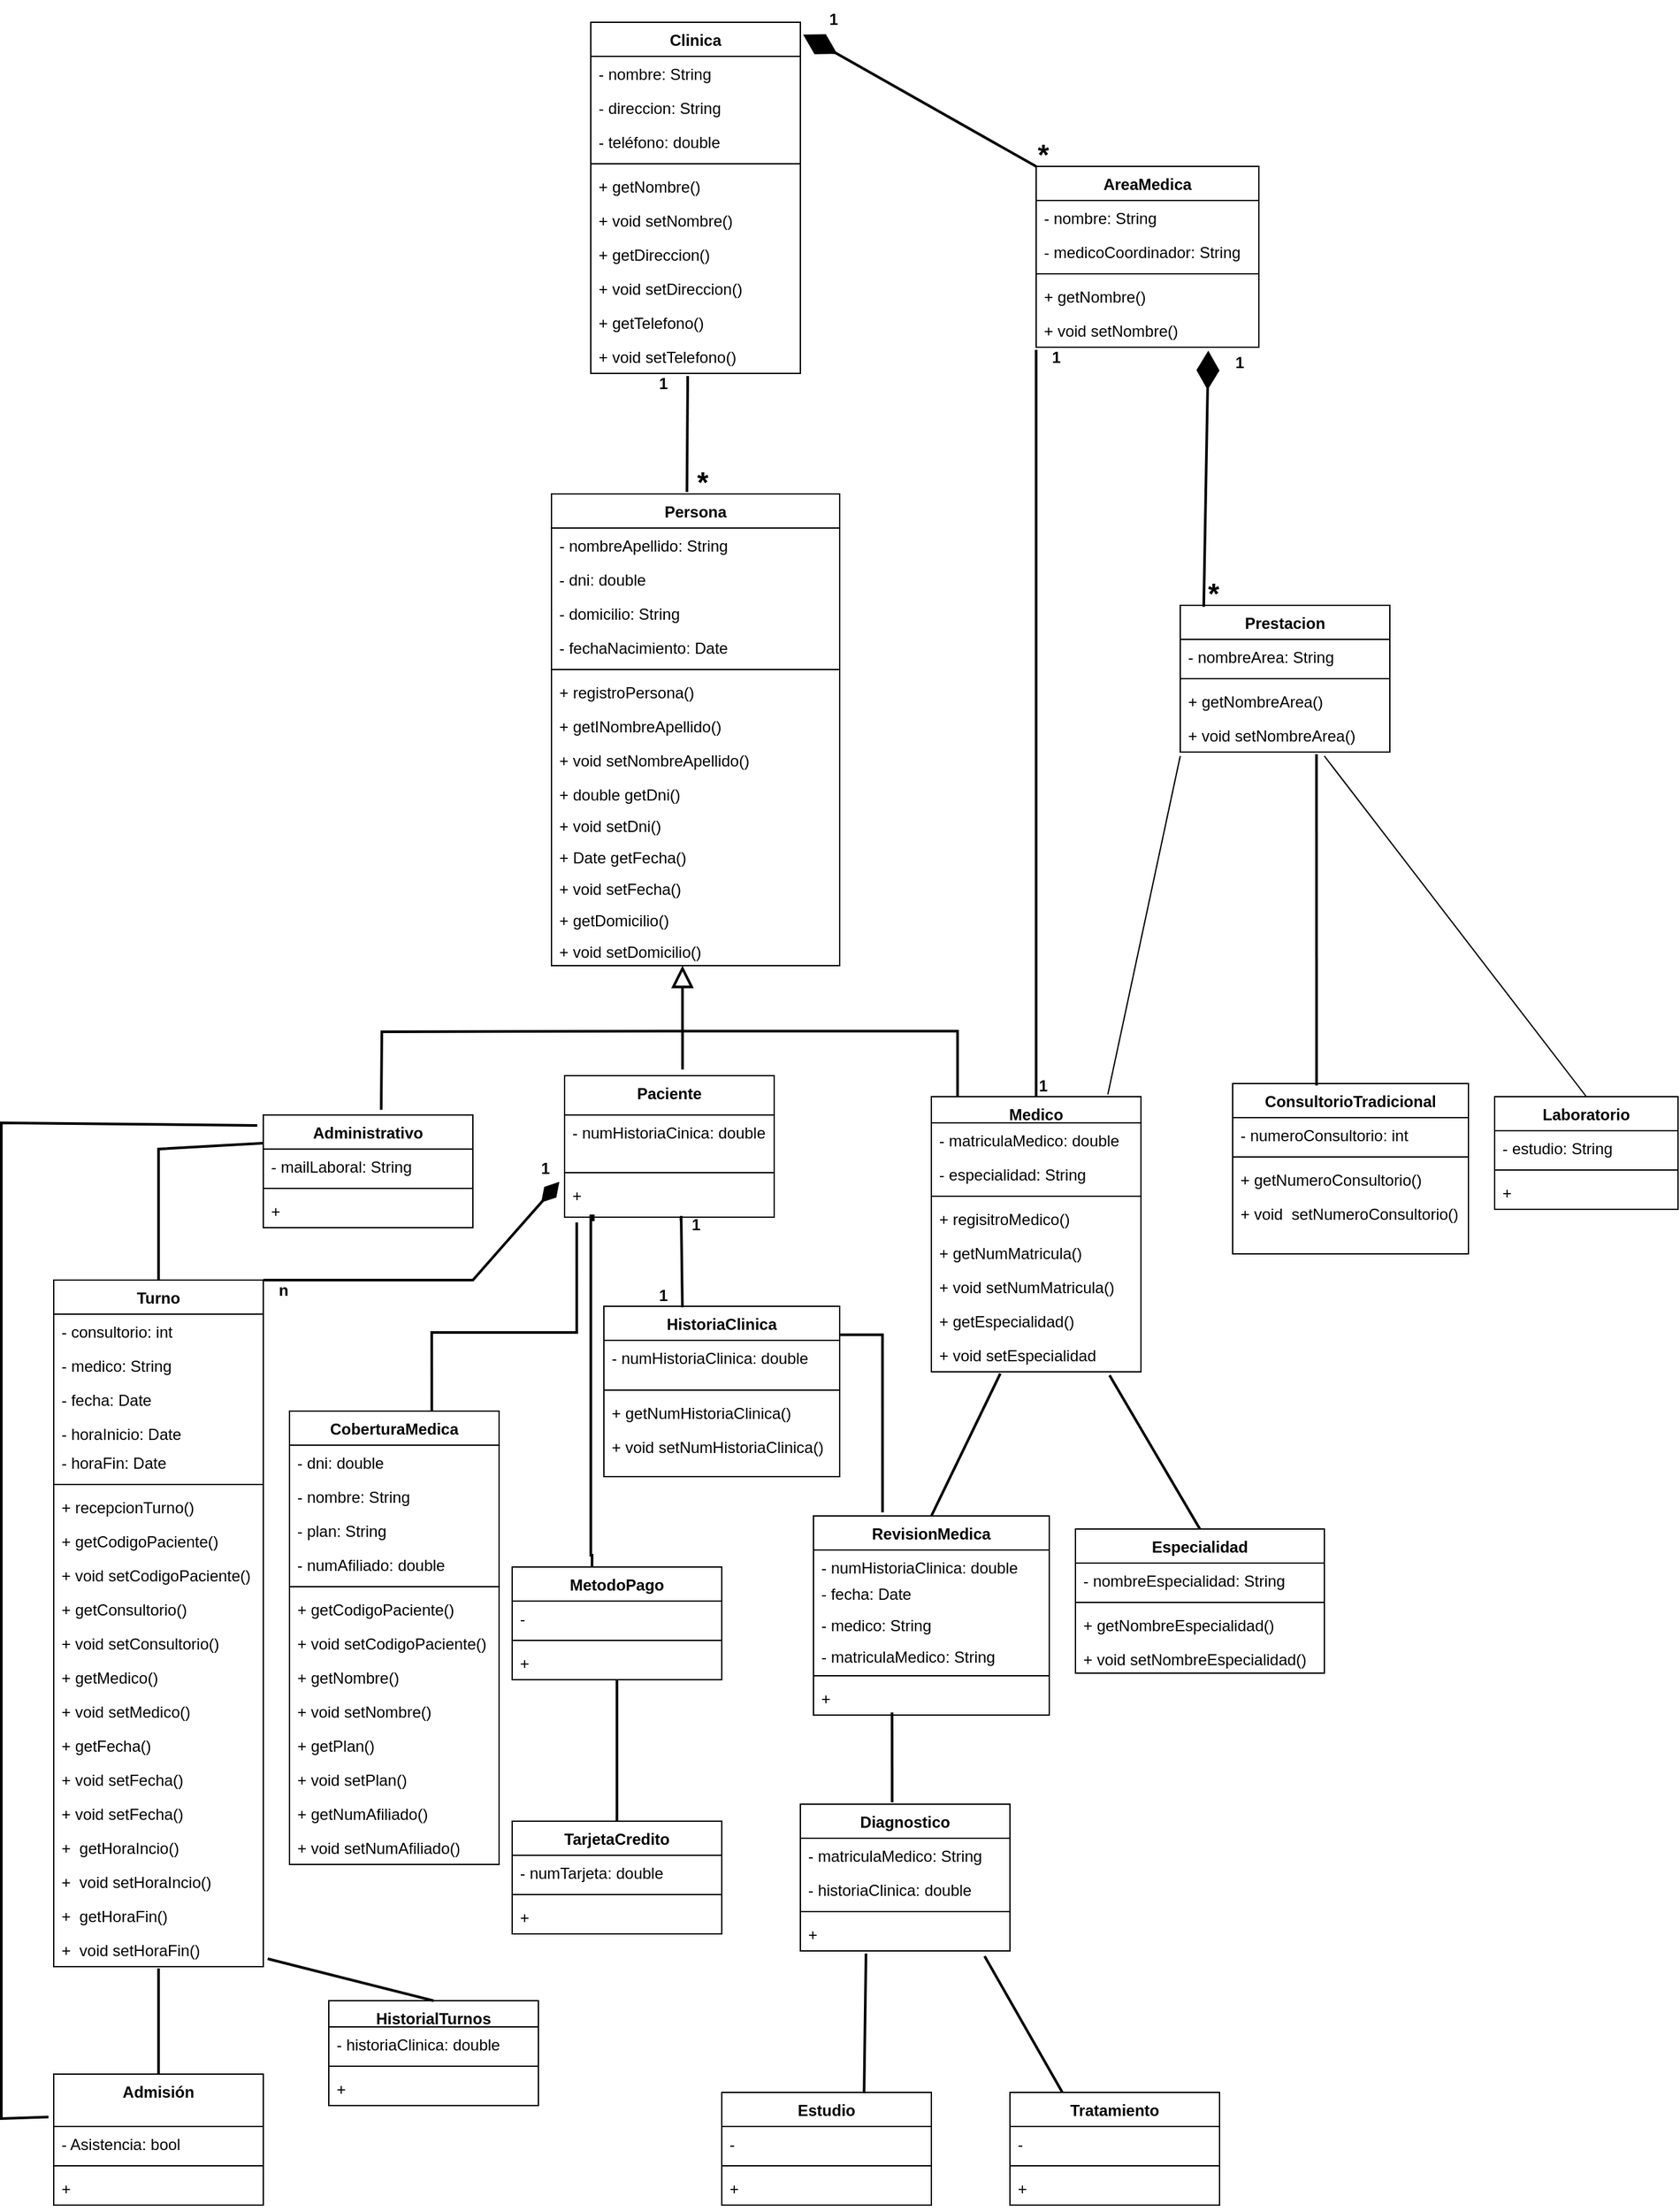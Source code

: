 <mxfile version="21.3.7" type="device">
  <diagram id="lqiZHl0MUsDmUwfxr7a_" name="Página-2">
    <mxGraphModel dx="996" dy="395" grid="1" gridSize="10" guides="1" tooltips="1" connect="1" arrows="1" fold="1" page="1" pageScale="1" pageWidth="827" pageHeight="1169" math="0" shadow="0">
      <root>
        <mxCell id="0" />
        <mxCell id="1" parent="0" />
        <mxCell id="k4_Jj9tKU9DFfMRUuF-1-1" value="Persona" style="swimlane;fontStyle=1;align=center;verticalAlign=top;childLayout=stackLayout;horizontal=1;startSize=26;horizontalStack=0;resizeParent=1;resizeParentMax=0;resizeLast=0;collapsible=1;marginBottom=0;whiteSpace=wrap;html=1;gradientColor=none;swimlaneFillColor=none;" vertex="1" parent="1">
          <mxGeometry x="870" y="590" width="220" height="360" as="geometry" />
        </mxCell>
        <mxCell id="k4_Jj9tKU9DFfMRUuF-1-2" value="- nombreApellido: String" style="text;strokeColor=none;fillColor=none;align=left;verticalAlign=top;spacingLeft=4;spacingRight=4;overflow=hidden;rotatable=0;points=[[0,0.5],[1,0.5]];portConstraint=eastwest;whiteSpace=wrap;html=1;" vertex="1" parent="k4_Jj9tKU9DFfMRUuF-1-1">
          <mxGeometry y="26" width="220" height="26" as="geometry" />
        </mxCell>
        <mxCell id="k4_Jj9tKU9DFfMRUuF-1-3" value="- dni: double" style="text;strokeColor=none;fillColor=none;align=left;verticalAlign=top;spacingLeft=4;spacingRight=4;overflow=hidden;rotatable=0;points=[[0,0.5],[1,0.5]];portConstraint=eastwest;whiteSpace=wrap;html=1;" vertex="1" parent="k4_Jj9tKU9DFfMRUuF-1-1">
          <mxGeometry y="52" width="220" height="26" as="geometry" />
        </mxCell>
        <mxCell id="k4_Jj9tKU9DFfMRUuF-1-4" value="- domicilio: String" style="text;strokeColor=none;fillColor=none;align=left;verticalAlign=top;spacingLeft=4;spacingRight=4;overflow=hidden;rotatable=0;points=[[0,0.5],[1,0.5]];portConstraint=eastwest;whiteSpace=wrap;html=1;" vertex="1" parent="k4_Jj9tKU9DFfMRUuF-1-1">
          <mxGeometry y="78" width="220" height="26" as="geometry" />
        </mxCell>
        <mxCell id="k4_Jj9tKU9DFfMRUuF-1-5" value="- fechaNacimiento: Date" style="text;strokeColor=none;fillColor=none;align=left;verticalAlign=top;spacingLeft=4;spacingRight=4;overflow=hidden;rotatable=0;points=[[0,0.5],[1,0.5]];portConstraint=eastwest;whiteSpace=wrap;html=1;" vertex="1" parent="k4_Jj9tKU9DFfMRUuF-1-1">
          <mxGeometry y="104" width="220" height="26" as="geometry" />
        </mxCell>
        <mxCell id="k4_Jj9tKU9DFfMRUuF-1-6" value="" style="line;strokeWidth=1;fillColor=none;align=left;verticalAlign=middle;spacingTop=-1;spacingLeft=3;spacingRight=3;rotatable=0;labelPosition=right;points=[];portConstraint=eastwest;strokeColor=inherit;" vertex="1" parent="k4_Jj9tKU9DFfMRUuF-1-1">
          <mxGeometry y="130" width="220" height="8" as="geometry" />
        </mxCell>
        <mxCell id="k4_Jj9tKU9DFfMRUuF-1-7" value="+ registroPersona()" style="text;strokeColor=none;fillColor=none;align=left;verticalAlign=top;spacingLeft=4;spacingRight=4;overflow=hidden;rotatable=0;points=[[0,0.5],[1,0.5]];portConstraint=eastwest;whiteSpace=wrap;html=1;" vertex="1" parent="k4_Jj9tKU9DFfMRUuF-1-1">
          <mxGeometry y="138" width="220" height="26" as="geometry" />
        </mxCell>
        <mxCell id="k4_Jj9tKU9DFfMRUuF-1-8" value="+ getINombreApellido()" style="text;strokeColor=none;fillColor=none;align=left;verticalAlign=top;spacingLeft=4;spacingRight=4;overflow=hidden;rotatable=0;points=[[0,0.5],[1,0.5]];portConstraint=eastwest;whiteSpace=wrap;html=1;" vertex="1" parent="k4_Jj9tKU9DFfMRUuF-1-1">
          <mxGeometry y="164" width="220" height="26" as="geometry" />
        </mxCell>
        <mxCell id="k4_Jj9tKU9DFfMRUuF-1-9" value="+ void setNombreApellido()" style="text;strokeColor=none;fillColor=none;align=left;verticalAlign=top;spacingLeft=4;spacingRight=4;overflow=hidden;rotatable=0;points=[[0,0.5],[1,0.5]];portConstraint=eastwest;whiteSpace=wrap;html=1;" vertex="1" parent="k4_Jj9tKU9DFfMRUuF-1-1">
          <mxGeometry y="190" width="220" height="26" as="geometry" />
        </mxCell>
        <mxCell id="k4_Jj9tKU9DFfMRUuF-1-10" value="+ double getDni()" style="text;strokeColor=none;fillColor=none;align=left;verticalAlign=top;spacingLeft=4;spacingRight=4;overflow=hidden;rotatable=0;points=[[0,0.5],[1,0.5]];portConstraint=eastwest;whiteSpace=wrap;html=1;" vertex="1" parent="k4_Jj9tKU9DFfMRUuF-1-1">
          <mxGeometry y="216" width="220" height="24" as="geometry" />
        </mxCell>
        <mxCell id="k4_Jj9tKU9DFfMRUuF-1-11" value="+ void setDni()" style="text;strokeColor=none;fillColor=none;align=left;verticalAlign=top;spacingLeft=4;spacingRight=4;overflow=hidden;rotatable=0;points=[[0,0.5],[1,0.5]];portConstraint=eastwest;whiteSpace=wrap;html=1;" vertex="1" parent="k4_Jj9tKU9DFfMRUuF-1-1">
          <mxGeometry y="240" width="220" height="24" as="geometry" />
        </mxCell>
        <mxCell id="k4_Jj9tKU9DFfMRUuF-1-12" value="+ Date getFecha()" style="text;strokeColor=none;fillColor=none;align=left;verticalAlign=top;spacingLeft=4;spacingRight=4;overflow=hidden;rotatable=0;points=[[0,0.5],[1,0.5]];portConstraint=eastwest;whiteSpace=wrap;html=1;" vertex="1" parent="k4_Jj9tKU9DFfMRUuF-1-1">
          <mxGeometry y="264" width="220" height="24" as="geometry" />
        </mxCell>
        <mxCell id="k4_Jj9tKU9DFfMRUuF-1-13" value="+ void setFecha()" style="text;strokeColor=none;fillColor=none;align=left;verticalAlign=top;spacingLeft=4;spacingRight=4;overflow=hidden;rotatable=0;points=[[0,0.5],[1,0.5]];portConstraint=eastwest;whiteSpace=wrap;html=1;" vertex="1" parent="k4_Jj9tKU9DFfMRUuF-1-1">
          <mxGeometry y="288" width="220" height="24" as="geometry" />
        </mxCell>
        <mxCell id="k4_Jj9tKU9DFfMRUuF-1-14" value="+ getDomicilio()" style="text;strokeColor=none;fillColor=none;align=left;verticalAlign=top;spacingLeft=4;spacingRight=4;overflow=hidden;rotatable=0;points=[[0,0.5],[1,0.5]];portConstraint=eastwest;whiteSpace=wrap;html=1;" vertex="1" parent="k4_Jj9tKU9DFfMRUuF-1-1">
          <mxGeometry y="312" width="220" height="24" as="geometry" />
        </mxCell>
        <mxCell id="k4_Jj9tKU9DFfMRUuF-1-15" value="+ void setDomicilio()" style="text;strokeColor=none;fillColor=none;align=left;verticalAlign=top;spacingLeft=4;spacingRight=4;overflow=hidden;rotatable=0;points=[[0,0.5],[1,0.5]];portConstraint=eastwest;whiteSpace=wrap;html=1;" vertex="1" parent="k4_Jj9tKU9DFfMRUuF-1-1">
          <mxGeometry y="336" width="220" height="24" as="geometry" />
        </mxCell>
        <mxCell id="k4_Jj9tKU9DFfMRUuF-1-16" value="Paciente" style="swimlane;fontStyle=1;align=center;verticalAlign=top;childLayout=stackLayout;horizontal=1;startSize=30;horizontalStack=0;resizeParent=1;resizeParentMax=0;resizeLast=0;collapsible=1;marginBottom=0;whiteSpace=wrap;html=1;" vertex="1" parent="1">
          <mxGeometry x="880" y="1034" width="160" height="108" as="geometry" />
        </mxCell>
        <mxCell id="k4_Jj9tKU9DFfMRUuF-1-17" value="- numHistoriaCinica: double" style="text;strokeColor=none;fillColor=none;align=left;verticalAlign=top;spacingLeft=4;spacingRight=4;overflow=hidden;rotatable=0;points=[[0,0.5],[1,0.5]];portConstraint=eastwest;whiteSpace=wrap;html=1;" vertex="1" parent="k4_Jj9tKU9DFfMRUuF-1-16">
          <mxGeometry y="30" width="160" height="40" as="geometry" />
        </mxCell>
        <mxCell id="k4_Jj9tKU9DFfMRUuF-1-18" value="" style="line;strokeWidth=1;fillColor=none;align=left;verticalAlign=middle;spacingTop=-1;spacingLeft=3;spacingRight=3;rotatable=0;labelPosition=right;points=[];portConstraint=eastwest;strokeColor=inherit;" vertex="1" parent="k4_Jj9tKU9DFfMRUuF-1-16">
          <mxGeometry y="70" width="160" height="8" as="geometry" />
        </mxCell>
        <mxCell id="k4_Jj9tKU9DFfMRUuF-1-19" value="+&amp;nbsp;" style="text;strokeColor=none;fillColor=none;align=left;verticalAlign=top;spacingLeft=4;spacingRight=4;overflow=hidden;rotatable=0;points=[[0,0.5],[1,0.5]];portConstraint=eastwest;whiteSpace=wrap;html=1;" vertex="1" parent="k4_Jj9tKU9DFfMRUuF-1-16">
          <mxGeometry y="78" width="160" height="30" as="geometry" />
        </mxCell>
        <mxCell id="k4_Jj9tKU9DFfMRUuF-1-20" style="edgeStyle=orthogonalEdgeStyle;rounded=0;orthogonalLoop=1;jettySize=auto;html=1;strokeWidth=2;endArrow=none;endFill=0;" edge="1" parent="1" source="k4_Jj9tKU9DFfMRUuF-1-21">
          <mxGeometry relative="1" as="geometry">
            <mxPoint x="1240" y="480" as="targetPoint" />
            <Array as="points">
              <mxPoint x="1240" y="510" />
            </Array>
          </mxGeometry>
        </mxCell>
        <mxCell id="k4_Jj9tKU9DFfMRUuF-1-21" value="Medico" style="swimlane;fontStyle=1;align=center;verticalAlign=top;childLayout=stackLayout;horizontal=1;startSize=20;horizontalStack=0;resizeParent=1;resizeParentMax=0;resizeLast=0;collapsible=1;marginBottom=0;whiteSpace=wrap;html=1;" vertex="1" parent="1">
          <mxGeometry x="1160" y="1050" width="160" height="210" as="geometry" />
        </mxCell>
        <mxCell id="k4_Jj9tKU9DFfMRUuF-1-22" value="- matriculaMedico: double" style="text;strokeColor=none;fillColor=none;align=left;verticalAlign=top;spacingLeft=4;spacingRight=4;overflow=hidden;rotatable=0;points=[[0,0.5],[1,0.5]];portConstraint=eastwest;whiteSpace=wrap;html=1;" vertex="1" parent="k4_Jj9tKU9DFfMRUuF-1-21">
          <mxGeometry y="20" width="160" height="26" as="geometry" />
        </mxCell>
        <mxCell id="k4_Jj9tKU9DFfMRUuF-1-23" value="- especialidad: String" style="text;strokeColor=none;fillColor=none;align=left;verticalAlign=top;spacingLeft=4;spacingRight=4;overflow=hidden;rotatable=0;points=[[0,0.5],[1,0.5]];portConstraint=eastwest;whiteSpace=wrap;html=1;" vertex="1" parent="k4_Jj9tKU9DFfMRUuF-1-21">
          <mxGeometry y="46" width="160" height="26" as="geometry" />
        </mxCell>
        <mxCell id="k4_Jj9tKU9DFfMRUuF-1-24" value="" style="line;strokeWidth=1;fillColor=none;align=left;verticalAlign=middle;spacingTop=-1;spacingLeft=3;spacingRight=3;rotatable=0;labelPosition=right;points=[];portConstraint=eastwest;strokeColor=inherit;" vertex="1" parent="k4_Jj9tKU9DFfMRUuF-1-21">
          <mxGeometry y="72" width="160" height="8" as="geometry" />
        </mxCell>
        <mxCell id="k4_Jj9tKU9DFfMRUuF-1-25" value="+ regisitroMedico()" style="text;strokeColor=none;fillColor=none;align=left;verticalAlign=top;spacingLeft=4;spacingRight=4;overflow=hidden;rotatable=0;points=[[0,0.5],[1,0.5]];portConstraint=eastwest;whiteSpace=wrap;html=1;" vertex="1" parent="k4_Jj9tKU9DFfMRUuF-1-21">
          <mxGeometry y="80" width="160" height="26" as="geometry" />
        </mxCell>
        <mxCell id="k4_Jj9tKU9DFfMRUuF-1-26" value="+ getNumMatricula()&amp;nbsp;" style="text;strokeColor=none;fillColor=none;align=left;verticalAlign=top;spacingLeft=4;spacingRight=4;overflow=hidden;rotatable=0;points=[[0,0.5],[1,0.5]];portConstraint=eastwest;whiteSpace=wrap;html=1;" vertex="1" parent="k4_Jj9tKU9DFfMRUuF-1-21">
          <mxGeometry y="106" width="160" height="26" as="geometry" />
        </mxCell>
        <mxCell id="k4_Jj9tKU9DFfMRUuF-1-27" value="+ void setNumMatricula()" style="text;strokeColor=none;fillColor=none;align=left;verticalAlign=top;spacingLeft=4;spacingRight=4;overflow=hidden;rotatable=0;points=[[0,0.5],[1,0.5]];portConstraint=eastwest;whiteSpace=wrap;html=1;" vertex="1" parent="k4_Jj9tKU9DFfMRUuF-1-21">
          <mxGeometry y="132" width="160" height="26" as="geometry" />
        </mxCell>
        <mxCell id="k4_Jj9tKU9DFfMRUuF-1-28" value="+ getEspecialidad()" style="text;strokeColor=none;fillColor=none;align=left;verticalAlign=top;spacingLeft=4;spacingRight=4;overflow=hidden;rotatable=0;points=[[0,0.5],[1,0.5]];portConstraint=eastwest;whiteSpace=wrap;html=1;" vertex="1" parent="k4_Jj9tKU9DFfMRUuF-1-21">
          <mxGeometry y="158" width="160" height="26" as="geometry" />
        </mxCell>
        <mxCell id="k4_Jj9tKU9DFfMRUuF-1-29" value="+ void setEspecialidad" style="text;strokeColor=none;fillColor=none;align=left;verticalAlign=top;spacingLeft=4;spacingRight=4;overflow=hidden;rotatable=0;points=[[0,0.5],[1,0.5]];portConstraint=eastwest;whiteSpace=wrap;html=1;" vertex="1" parent="k4_Jj9tKU9DFfMRUuF-1-21">
          <mxGeometry y="184" width="160" height="26" as="geometry" />
        </mxCell>
        <mxCell id="k4_Jj9tKU9DFfMRUuF-1-30" value="Administrativo" style="swimlane;fontStyle=1;align=center;verticalAlign=top;childLayout=stackLayout;horizontal=1;startSize=26;horizontalStack=0;resizeParent=1;resizeParentMax=0;resizeLast=0;collapsible=1;marginBottom=0;whiteSpace=wrap;html=1;" vertex="1" parent="1">
          <mxGeometry x="650" y="1064" width="160" height="86" as="geometry" />
        </mxCell>
        <mxCell id="k4_Jj9tKU9DFfMRUuF-1-31" value="- mailLaboral: String" style="text;strokeColor=none;fillColor=none;align=left;verticalAlign=top;spacingLeft=4;spacingRight=4;overflow=hidden;rotatable=0;points=[[0,0.5],[1,0.5]];portConstraint=eastwest;whiteSpace=wrap;html=1;" vertex="1" parent="k4_Jj9tKU9DFfMRUuF-1-30">
          <mxGeometry y="26" width="160" height="26" as="geometry" />
        </mxCell>
        <mxCell id="k4_Jj9tKU9DFfMRUuF-1-32" value="" style="line;strokeWidth=1;fillColor=none;align=left;verticalAlign=middle;spacingTop=-1;spacingLeft=3;spacingRight=3;rotatable=0;labelPosition=right;points=[];portConstraint=eastwest;strokeColor=inherit;" vertex="1" parent="k4_Jj9tKU9DFfMRUuF-1-30">
          <mxGeometry y="52" width="160" height="8" as="geometry" />
        </mxCell>
        <mxCell id="k4_Jj9tKU9DFfMRUuF-1-33" value="+" style="text;strokeColor=none;fillColor=none;align=left;verticalAlign=top;spacingLeft=4;spacingRight=4;overflow=hidden;rotatable=0;points=[[0,0.5],[1,0.5]];portConstraint=eastwest;whiteSpace=wrap;html=1;" vertex="1" parent="k4_Jj9tKU9DFfMRUuF-1-30">
          <mxGeometry y="60" width="160" height="26" as="geometry" />
        </mxCell>
        <mxCell id="k4_Jj9tKU9DFfMRUuF-1-34" value="Prestacion" style="swimlane;fontStyle=1;align=center;verticalAlign=top;childLayout=stackLayout;horizontal=1;startSize=26;horizontalStack=0;resizeParent=1;resizeParentMax=0;resizeLast=0;collapsible=1;marginBottom=0;whiteSpace=wrap;html=1;" vertex="1" parent="1">
          <mxGeometry x="1350" y="675" width="160" height="112" as="geometry" />
        </mxCell>
        <mxCell id="k4_Jj9tKU9DFfMRUuF-1-35" value="- nombreArea: String" style="text;strokeColor=none;fillColor=none;align=left;verticalAlign=top;spacingLeft=4;spacingRight=4;overflow=hidden;rotatable=0;points=[[0,0.5],[1,0.5]];portConstraint=eastwest;whiteSpace=wrap;html=1;" vertex="1" parent="k4_Jj9tKU9DFfMRUuF-1-34">
          <mxGeometry y="26" width="160" height="26" as="geometry" />
        </mxCell>
        <mxCell id="k4_Jj9tKU9DFfMRUuF-1-36" value="" style="line;strokeWidth=1;fillColor=none;align=left;verticalAlign=middle;spacingTop=-1;spacingLeft=3;spacingRight=3;rotatable=0;labelPosition=right;points=[];portConstraint=eastwest;strokeColor=inherit;" vertex="1" parent="k4_Jj9tKU9DFfMRUuF-1-34">
          <mxGeometry y="52" width="160" height="8" as="geometry" />
        </mxCell>
        <mxCell id="k4_Jj9tKU9DFfMRUuF-1-37" value="+ getNombreArea()" style="text;strokeColor=none;fillColor=none;align=left;verticalAlign=top;spacingLeft=4;spacingRight=4;overflow=hidden;rotatable=0;points=[[0,0.5],[1,0.5]];portConstraint=eastwest;whiteSpace=wrap;html=1;" vertex="1" parent="k4_Jj9tKU9DFfMRUuF-1-34">
          <mxGeometry y="60" width="160" height="26" as="geometry" />
        </mxCell>
        <mxCell id="k4_Jj9tKU9DFfMRUuF-1-38" value="+ void setNombreArea()" style="text;strokeColor=none;fillColor=none;align=left;verticalAlign=top;spacingLeft=4;spacingRight=4;overflow=hidden;rotatable=0;points=[[0,0.5],[1,0.5]];portConstraint=eastwest;whiteSpace=wrap;html=1;" vertex="1" parent="k4_Jj9tKU9DFfMRUuF-1-34">
          <mxGeometry y="86" width="160" height="26" as="geometry" />
        </mxCell>
        <mxCell id="k4_Jj9tKU9DFfMRUuF-1-39" value="ConsultorioTradicional" style="swimlane;fontStyle=1;align=center;verticalAlign=top;childLayout=stackLayout;horizontal=1;startSize=26;horizontalStack=0;resizeParent=1;resizeParentMax=0;resizeLast=0;collapsible=1;marginBottom=0;whiteSpace=wrap;html=1;" vertex="1" parent="1">
          <mxGeometry x="1390" y="1040" width="180" height="130" as="geometry" />
        </mxCell>
        <mxCell id="k4_Jj9tKU9DFfMRUuF-1-40" value="- numeroConsultorio: int" style="text;strokeColor=none;fillColor=none;align=left;verticalAlign=top;spacingLeft=4;spacingRight=4;overflow=hidden;rotatable=0;points=[[0,0.5],[1,0.5]];portConstraint=eastwest;whiteSpace=wrap;html=1;" vertex="1" parent="k4_Jj9tKU9DFfMRUuF-1-39">
          <mxGeometry y="26" width="180" height="26" as="geometry" />
        </mxCell>
        <mxCell id="k4_Jj9tKU9DFfMRUuF-1-41" value="" style="line;strokeWidth=1;fillColor=none;align=left;verticalAlign=middle;spacingTop=-1;spacingLeft=3;spacingRight=3;rotatable=0;labelPosition=right;points=[];portConstraint=eastwest;strokeColor=inherit;" vertex="1" parent="k4_Jj9tKU9DFfMRUuF-1-39">
          <mxGeometry y="52" width="180" height="8" as="geometry" />
        </mxCell>
        <mxCell id="k4_Jj9tKU9DFfMRUuF-1-42" value="+ getNumeroConsultorio()" style="text;strokeColor=none;fillColor=none;align=left;verticalAlign=top;spacingLeft=4;spacingRight=4;overflow=hidden;rotatable=0;points=[[0,0.5],[1,0.5]];portConstraint=eastwest;whiteSpace=wrap;html=1;" vertex="1" parent="k4_Jj9tKU9DFfMRUuF-1-39">
          <mxGeometry y="60" width="180" height="26" as="geometry" />
        </mxCell>
        <mxCell id="k4_Jj9tKU9DFfMRUuF-1-43" value="+ void&amp;nbsp; setNumeroConsultorio()" style="text;strokeColor=none;fillColor=none;align=left;verticalAlign=top;spacingLeft=4;spacingRight=4;overflow=hidden;rotatable=0;points=[[0,0.5],[1,0.5]];portConstraint=eastwest;whiteSpace=wrap;html=1;" vertex="1" parent="k4_Jj9tKU9DFfMRUuF-1-39">
          <mxGeometry y="86" width="180" height="44" as="geometry" />
        </mxCell>
        <mxCell id="k4_Jj9tKU9DFfMRUuF-1-44" value="AreaMedica" style="swimlane;fontStyle=1;align=center;verticalAlign=top;childLayout=stackLayout;horizontal=1;startSize=26;horizontalStack=0;resizeParent=1;resizeParentMax=0;resizeLast=0;collapsible=1;marginBottom=0;whiteSpace=wrap;html=1;" vertex="1" parent="1">
          <mxGeometry x="1240" y="340" width="170" height="138" as="geometry" />
        </mxCell>
        <mxCell id="k4_Jj9tKU9DFfMRUuF-1-45" value="- nombre: String" style="text;strokeColor=none;fillColor=none;align=left;verticalAlign=top;spacingLeft=4;spacingRight=4;overflow=hidden;rotatable=0;points=[[0,0.5],[1,0.5]];portConstraint=eastwest;whiteSpace=wrap;html=1;" vertex="1" parent="k4_Jj9tKU9DFfMRUuF-1-44">
          <mxGeometry y="26" width="170" height="26" as="geometry" />
        </mxCell>
        <mxCell id="k4_Jj9tKU9DFfMRUuF-1-46" value="- medicoCoordinador: String" style="text;strokeColor=none;fillColor=none;align=left;verticalAlign=top;spacingLeft=4;spacingRight=4;overflow=hidden;rotatable=0;points=[[0,0.5],[1,0.5]];portConstraint=eastwest;whiteSpace=wrap;html=1;" vertex="1" parent="k4_Jj9tKU9DFfMRUuF-1-44">
          <mxGeometry y="52" width="170" height="26" as="geometry" />
        </mxCell>
        <mxCell id="k4_Jj9tKU9DFfMRUuF-1-47" value="" style="line;strokeWidth=1;fillColor=none;align=left;verticalAlign=middle;spacingTop=-1;spacingLeft=3;spacingRight=3;rotatable=0;labelPosition=right;points=[];portConstraint=eastwest;strokeColor=inherit;" vertex="1" parent="k4_Jj9tKU9DFfMRUuF-1-44">
          <mxGeometry y="78" width="170" height="8" as="geometry" />
        </mxCell>
        <mxCell id="k4_Jj9tKU9DFfMRUuF-1-48" value="+ getNombre()" style="text;strokeColor=none;fillColor=none;align=left;verticalAlign=top;spacingLeft=4;spacingRight=4;overflow=hidden;rotatable=0;points=[[0,0.5],[1,0.5]];portConstraint=eastwest;whiteSpace=wrap;html=1;" vertex="1" parent="k4_Jj9tKU9DFfMRUuF-1-44">
          <mxGeometry y="86" width="170" height="26" as="geometry" />
        </mxCell>
        <mxCell id="k4_Jj9tKU9DFfMRUuF-1-49" value="+ void setNombre()" style="text;strokeColor=none;fillColor=none;align=left;verticalAlign=top;spacingLeft=4;spacingRight=4;overflow=hidden;rotatable=0;points=[[0,0.5],[1,0.5]];portConstraint=eastwest;whiteSpace=wrap;html=1;" vertex="1" parent="k4_Jj9tKU9DFfMRUuF-1-44">
          <mxGeometry y="112" width="170" height="26" as="geometry" />
        </mxCell>
        <mxCell id="k4_Jj9tKU9DFfMRUuF-1-50" value="CoberturaMedica" style="swimlane;fontStyle=1;align=center;verticalAlign=top;childLayout=stackLayout;horizontal=1;startSize=26;horizontalStack=0;resizeParent=1;resizeParentMax=0;resizeLast=0;collapsible=1;marginBottom=0;whiteSpace=wrap;html=1;" vertex="1" parent="1">
          <mxGeometry x="670" y="1290" width="160" height="346" as="geometry" />
        </mxCell>
        <mxCell id="k4_Jj9tKU9DFfMRUuF-1-51" value="- dni: double" style="text;strokeColor=none;fillColor=none;align=left;verticalAlign=top;spacingLeft=4;spacingRight=4;overflow=hidden;rotatable=0;points=[[0,0.5],[1,0.5]];portConstraint=eastwest;whiteSpace=wrap;html=1;" vertex="1" parent="k4_Jj9tKU9DFfMRUuF-1-50">
          <mxGeometry y="26" width="160" height="26" as="geometry" />
        </mxCell>
        <mxCell id="k4_Jj9tKU9DFfMRUuF-1-52" value="- nombre: String" style="text;strokeColor=none;fillColor=none;align=left;verticalAlign=top;spacingLeft=4;spacingRight=4;overflow=hidden;rotatable=0;points=[[0,0.5],[1,0.5]];portConstraint=eastwest;whiteSpace=wrap;html=1;" vertex="1" parent="k4_Jj9tKU9DFfMRUuF-1-50">
          <mxGeometry y="52" width="160" height="26" as="geometry" />
        </mxCell>
        <mxCell id="k4_Jj9tKU9DFfMRUuF-1-53" value="- plan: String" style="text;strokeColor=none;fillColor=none;align=left;verticalAlign=top;spacingLeft=4;spacingRight=4;overflow=hidden;rotatable=0;points=[[0,0.5],[1,0.5]];portConstraint=eastwest;whiteSpace=wrap;html=1;" vertex="1" parent="k4_Jj9tKU9DFfMRUuF-1-50">
          <mxGeometry y="78" width="160" height="26" as="geometry" />
        </mxCell>
        <mxCell id="k4_Jj9tKU9DFfMRUuF-1-54" value="- numAfiliado: double" style="text;strokeColor=none;fillColor=none;align=left;verticalAlign=top;spacingLeft=4;spacingRight=4;overflow=hidden;rotatable=0;points=[[0,0.5],[1,0.5]];portConstraint=eastwest;whiteSpace=wrap;html=1;" vertex="1" parent="k4_Jj9tKU9DFfMRUuF-1-50">
          <mxGeometry y="104" width="160" height="26" as="geometry" />
        </mxCell>
        <mxCell id="k4_Jj9tKU9DFfMRUuF-1-55" value="" style="line;strokeWidth=1;fillColor=none;align=left;verticalAlign=middle;spacingTop=-1;spacingLeft=3;spacingRight=3;rotatable=0;labelPosition=right;points=[];portConstraint=eastwest;strokeColor=inherit;" vertex="1" parent="k4_Jj9tKU9DFfMRUuF-1-50">
          <mxGeometry y="130" width="160" height="8" as="geometry" />
        </mxCell>
        <mxCell id="k4_Jj9tKU9DFfMRUuF-1-56" value="+ getCodigoPaciente()" style="text;strokeColor=none;fillColor=none;align=left;verticalAlign=top;spacingLeft=4;spacingRight=4;overflow=hidden;rotatable=0;points=[[0,0.5],[1,0.5]];portConstraint=eastwest;whiteSpace=wrap;html=1;" vertex="1" parent="k4_Jj9tKU9DFfMRUuF-1-50">
          <mxGeometry y="138" width="160" height="26" as="geometry" />
        </mxCell>
        <mxCell id="k4_Jj9tKU9DFfMRUuF-1-57" value="+ void setCodigoPaciente()" style="text;strokeColor=none;fillColor=none;align=left;verticalAlign=top;spacingLeft=4;spacingRight=4;overflow=hidden;rotatable=0;points=[[0,0.5],[1,0.5]];portConstraint=eastwest;whiteSpace=wrap;html=1;" vertex="1" parent="k4_Jj9tKU9DFfMRUuF-1-50">
          <mxGeometry y="164" width="160" height="26" as="geometry" />
        </mxCell>
        <mxCell id="k4_Jj9tKU9DFfMRUuF-1-58" value="+ getNombre()" style="text;strokeColor=none;fillColor=none;align=left;verticalAlign=top;spacingLeft=4;spacingRight=4;overflow=hidden;rotatable=0;points=[[0,0.5],[1,0.5]];portConstraint=eastwest;whiteSpace=wrap;html=1;" vertex="1" parent="k4_Jj9tKU9DFfMRUuF-1-50">
          <mxGeometry y="190" width="160" height="26" as="geometry" />
        </mxCell>
        <mxCell id="k4_Jj9tKU9DFfMRUuF-1-59" value="+ void setNombre()" style="text;strokeColor=none;fillColor=none;align=left;verticalAlign=top;spacingLeft=4;spacingRight=4;overflow=hidden;rotatable=0;points=[[0,0.5],[1,0.5]];portConstraint=eastwest;whiteSpace=wrap;html=1;" vertex="1" parent="k4_Jj9tKU9DFfMRUuF-1-50">
          <mxGeometry y="216" width="160" height="26" as="geometry" />
        </mxCell>
        <mxCell id="k4_Jj9tKU9DFfMRUuF-1-60" value="+ getPlan()" style="text;strokeColor=none;fillColor=none;align=left;verticalAlign=top;spacingLeft=4;spacingRight=4;overflow=hidden;rotatable=0;points=[[0,0.5],[1,0.5]];portConstraint=eastwest;whiteSpace=wrap;html=1;" vertex="1" parent="k4_Jj9tKU9DFfMRUuF-1-50">
          <mxGeometry y="242" width="160" height="26" as="geometry" />
        </mxCell>
        <mxCell id="k4_Jj9tKU9DFfMRUuF-1-61" value="+ void setPlan()" style="text;strokeColor=none;fillColor=none;align=left;verticalAlign=top;spacingLeft=4;spacingRight=4;overflow=hidden;rotatable=0;points=[[0,0.5],[1,0.5]];portConstraint=eastwest;whiteSpace=wrap;html=1;" vertex="1" parent="k4_Jj9tKU9DFfMRUuF-1-50">
          <mxGeometry y="268" width="160" height="26" as="geometry" />
        </mxCell>
        <mxCell id="k4_Jj9tKU9DFfMRUuF-1-62" value="+ getNumAfiliado()" style="text;strokeColor=none;fillColor=none;align=left;verticalAlign=top;spacingLeft=4;spacingRight=4;overflow=hidden;rotatable=0;points=[[0,0.5],[1,0.5]];portConstraint=eastwest;whiteSpace=wrap;html=1;" vertex="1" parent="k4_Jj9tKU9DFfMRUuF-1-50">
          <mxGeometry y="294" width="160" height="26" as="geometry" />
        </mxCell>
        <mxCell id="k4_Jj9tKU9DFfMRUuF-1-63" value="+ void setNumAfiliado()" style="text;strokeColor=none;fillColor=none;align=left;verticalAlign=top;spacingLeft=4;spacingRight=4;overflow=hidden;rotatable=0;points=[[0,0.5],[1,0.5]];portConstraint=eastwest;whiteSpace=wrap;html=1;" vertex="1" parent="k4_Jj9tKU9DFfMRUuF-1-50">
          <mxGeometry y="320" width="160" height="26" as="geometry" />
        </mxCell>
        <mxCell id="k4_Jj9tKU9DFfMRUuF-1-64" value="Turno" style="swimlane;fontStyle=1;align=center;verticalAlign=top;childLayout=stackLayout;horizontal=1;startSize=26;horizontalStack=0;resizeParent=1;resizeParentMax=0;resizeLast=0;collapsible=1;marginBottom=0;whiteSpace=wrap;html=1;" vertex="1" parent="1">
          <mxGeometry x="490" y="1190" width="160" height="524" as="geometry" />
        </mxCell>
        <mxCell id="k4_Jj9tKU9DFfMRUuF-1-65" value="- consultorio: int" style="text;strokeColor=none;fillColor=none;align=left;verticalAlign=top;spacingLeft=4;spacingRight=4;overflow=hidden;rotatable=0;points=[[0,0.5],[1,0.5]];portConstraint=eastwest;whiteSpace=wrap;html=1;" vertex="1" parent="k4_Jj9tKU9DFfMRUuF-1-64">
          <mxGeometry y="26" width="160" height="26" as="geometry" />
        </mxCell>
        <mxCell id="k4_Jj9tKU9DFfMRUuF-1-66" value="- medico: String" style="text;strokeColor=none;fillColor=none;align=left;verticalAlign=top;spacingLeft=4;spacingRight=4;overflow=hidden;rotatable=0;points=[[0,0.5],[1,0.5]];portConstraint=eastwest;whiteSpace=wrap;html=1;" vertex="1" parent="k4_Jj9tKU9DFfMRUuF-1-64">
          <mxGeometry y="52" width="160" height="26" as="geometry" />
        </mxCell>
        <mxCell id="k4_Jj9tKU9DFfMRUuF-1-67" value="- fecha: Date" style="text;strokeColor=none;fillColor=none;align=left;verticalAlign=top;spacingLeft=4;spacingRight=4;overflow=hidden;rotatable=0;points=[[0,0.5],[1,0.5]];portConstraint=eastwest;whiteSpace=wrap;html=1;" vertex="1" parent="k4_Jj9tKU9DFfMRUuF-1-64">
          <mxGeometry y="78" width="160" height="26" as="geometry" />
        </mxCell>
        <mxCell id="k4_Jj9tKU9DFfMRUuF-1-68" value="- horaInicio: Date" style="text;strokeColor=none;fillColor=none;align=left;verticalAlign=top;spacingLeft=4;spacingRight=4;overflow=hidden;rotatable=0;points=[[0,0.5],[1,0.5]];portConstraint=eastwest;whiteSpace=wrap;html=1;" vertex="1" parent="k4_Jj9tKU9DFfMRUuF-1-64">
          <mxGeometry y="104" width="160" height="22" as="geometry" />
        </mxCell>
        <mxCell id="k4_Jj9tKU9DFfMRUuF-1-69" value="- horaFin: Date" style="text;strokeColor=none;fillColor=none;align=left;verticalAlign=top;spacingLeft=4;spacingRight=4;overflow=hidden;rotatable=0;points=[[0,0.5],[1,0.5]];portConstraint=eastwest;whiteSpace=wrap;html=1;" vertex="1" parent="k4_Jj9tKU9DFfMRUuF-1-64">
          <mxGeometry y="126" width="160" height="26" as="geometry" />
        </mxCell>
        <mxCell id="k4_Jj9tKU9DFfMRUuF-1-70" value="" style="line;strokeWidth=1;fillColor=none;align=left;verticalAlign=middle;spacingTop=-1;spacingLeft=3;spacingRight=3;rotatable=0;labelPosition=right;points=[];portConstraint=eastwest;strokeColor=inherit;" vertex="1" parent="k4_Jj9tKU9DFfMRUuF-1-64">
          <mxGeometry y="152" width="160" height="8" as="geometry" />
        </mxCell>
        <mxCell id="k4_Jj9tKU9DFfMRUuF-1-71" value="+ recepcionTurno()&lt;br&gt;" style="text;strokeColor=none;fillColor=none;align=left;verticalAlign=top;spacingLeft=4;spacingRight=4;overflow=hidden;rotatable=0;points=[[0,0.5],[1,0.5]];portConstraint=eastwest;whiteSpace=wrap;html=1;" vertex="1" parent="k4_Jj9tKU9DFfMRUuF-1-64">
          <mxGeometry y="160" width="160" height="26" as="geometry" />
        </mxCell>
        <mxCell id="k4_Jj9tKU9DFfMRUuF-1-72" value="+ getCodigoPaciente()" style="text;strokeColor=none;fillColor=none;align=left;verticalAlign=top;spacingLeft=4;spacingRight=4;overflow=hidden;rotatable=0;points=[[0,0.5],[1,0.5]];portConstraint=eastwest;whiteSpace=wrap;html=1;" vertex="1" parent="k4_Jj9tKU9DFfMRUuF-1-64">
          <mxGeometry y="186" width="160" height="26" as="geometry" />
        </mxCell>
        <mxCell id="k4_Jj9tKU9DFfMRUuF-1-73" value="+ void setCodigoPaciente()" style="text;strokeColor=none;fillColor=none;align=left;verticalAlign=top;spacingLeft=4;spacingRight=4;overflow=hidden;rotatable=0;points=[[0,0.5],[1,0.5]];portConstraint=eastwest;whiteSpace=wrap;html=1;" vertex="1" parent="k4_Jj9tKU9DFfMRUuF-1-64">
          <mxGeometry y="212" width="160" height="26" as="geometry" />
        </mxCell>
        <mxCell id="k4_Jj9tKU9DFfMRUuF-1-74" value="+ getConsultorio()" style="text;strokeColor=none;fillColor=none;align=left;verticalAlign=top;spacingLeft=4;spacingRight=4;overflow=hidden;rotatable=0;points=[[0,0.5],[1,0.5]];portConstraint=eastwest;whiteSpace=wrap;html=1;" vertex="1" parent="k4_Jj9tKU9DFfMRUuF-1-64">
          <mxGeometry y="238" width="160" height="26" as="geometry" />
        </mxCell>
        <mxCell id="k4_Jj9tKU9DFfMRUuF-1-75" value="+ void setConsultorio()" style="text;strokeColor=none;fillColor=none;align=left;verticalAlign=top;spacingLeft=4;spacingRight=4;overflow=hidden;rotatable=0;points=[[0,0.5],[1,0.5]];portConstraint=eastwest;whiteSpace=wrap;html=1;" vertex="1" parent="k4_Jj9tKU9DFfMRUuF-1-64">
          <mxGeometry y="264" width="160" height="26" as="geometry" />
        </mxCell>
        <mxCell id="k4_Jj9tKU9DFfMRUuF-1-76" value="+ getMedico()" style="text;strokeColor=none;fillColor=none;align=left;verticalAlign=top;spacingLeft=4;spacingRight=4;overflow=hidden;rotatable=0;points=[[0,0.5],[1,0.5]];portConstraint=eastwest;whiteSpace=wrap;html=1;" vertex="1" parent="k4_Jj9tKU9DFfMRUuF-1-64">
          <mxGeometry y="290" width="160" height="26" as="geometry" />
        </mxCell>
        <mxCell id="k4_Jj9tKU9DFfMRUuF-1-77" value="+ void setMedico()" style="text;strokeColor=none;fillColor=none;align=left;verticalAlign=top;spacingLeft=4;spacingRight=4;overflow=hidden;rotatable=0;points=[[0,0.5],[1,0.5]];portConstraint=eastwest;whiteSpace=wrap;html=1;" vertex="1" parent="k4_Jj9tKU9DFfMRUuF-1-64">
          <mxGeometry y="316" width="160" height="26" as="geometry" />
        </mxCell>
        <mxCell id="k4_Jj9tKU9DFfMRUuF-1-78" value="+ getFecha()" style="text;strokeColor=none;fillColor=none;align=left;verticalAlign=top;spacingLeft=4;spacingRight=4;overflow=hidden;rotatable=0;points=[[0,0.5],[1,0.5]];portConstraint=eastwest;whiteSpace=wrap;html=1;" vertex="1" parent="k4_Jj9tKU9DFfMRUuF-1-64">
          <mxGeometry y="342" width="160" height="26" as="geometry" />
        </mxCell>
        <mxCell id="k4_Jj9tKU9DFfMRUuF-1-79" value="+ void setFecha()" style="text;strokeColor=none;fillColor=none;align=left;verticalAlign=top;spacingLeft=4;spacingRight=4;overflow=hidden;rotatable=0;points=[[0,0.5],[1,0.5]];portConstraint=eastwest;whiteSpace=wrap;html=1;" vertex="1" parent="k4_Jj9tKU9DFfMRUuF-1-64">
          <mxGeometry y="368" width="160" height="26" as="geometry" />
        </mxCell>
        <mxCell id="k4_Jj9tKU9DFfMRUuF-1-80" value="+ void setFecha()" style="text;strokeColor=none;fillColor=none;align=left;verticalAlign=top;spacingLeft=4;spacingRight=4;overflow=hidden;rotatable=0;points=[[0,0.5],[1,0.5]];portConstraint=eastwest;whiteSpace=wrap;html=1;" vertex="1" parent="k4_Jj9tKU9DFfMRUuF-1-64">
          <mxGeometry y="394" width="160" height="26" as="geometry" />
        </mxCell>
        <mxCell id="k4_Jj9tKU9DFfMRUuF-1-81" value="+&amp;nbsp; getHoraIncio()" style="text;strokeColor=none;fillColor=none;align=left;verticalAlign=top;spacingLeft=4;spacingRight=4;overflow=hidden;rotatable=0;points=[[0,0.5],[1,0.5]];portConstraint=eastwest;whiteSpace=wrap;html=1;" vertex="1" parent="k4_Jj9tKU9DFfMRUuF-1-64">
          <mxGeometry y="420" width="160" height="26" as="geometry" />
        </mxCell>
        <mxCell id="k4_Jj9tKU9DFfMRUuF-1-82" value="+&amp;nbsp; void setHoraIncio()" style="text;strokeColor=none;fillColor=none;align=left;verticalAlign=top;spacingLeft=4;spacingRight=4;overflow=hidden;rotatable=0;points=[[0,0.5],[1,0.5]];portConstraint=eastwest;whiteSpace=wrap;html=1;" vertex="1" parent="k4_Jj9tKU9DFfMRUuF-1-64">
          <mxGeometry y="446" width="160" height="26" as="geometry" />
        </mxCell>
        <mxCell id="k4_Jj9tKU9DFfMRUuF-1-83" value="+&amp;nbsp; getHoraFin()" style="text;strokeColor=none;fillColor=none;align=left;verticalAlign=top;spacingLeft=4;spacingRight=4;overflow=hidden;rotatable=0;points=[[0,0.5],[1,0.5]];portConstraint=eastwest;whiteSpace=wrap;html=1;" vertex="1" parent="k4_Jj9tKU9DFfMRUuF-1-64">
          <mxGeometry y="472" width="160" height="26" as="geometry" />
        </mxCell>
        <mxCell id="k4_Jj9tKU9DFfMRUuF-1-84" value="+&amp;nbsp; void setHoraFin()" style="text;strokeColor=none;fillColor=none;align=left;verticalAlign=top;spacingLeft=4;spacingRight=4;overflow=hidden;rotatable=0;points=[[0,0.5],[1,0.5]];portConstraint=eastwest;whiteSpace=wrap;html=1;" vertex="1" parent="k4_Jj9tKU9DFfMRUuF-1-64">
          <mxGeometry y="498" width="160" height="26" as="geometry" />
        </mxCell>
        <mxCell id="k4_Jj9tKU9DFfMRUuF-1-85" value="HistorialTurnos" style="swimlane;fontStyle=1;align=center;verticalAlign=top;childLayout=stackLayout;horizontal=1;startSize=20;horizontalStack=0;resizeParent=1;resizeParentMax=0;resizeLast=0;collapsible=1;marginBottom=0;whiteSpace=wrap;html=1;" vertex="1" parent="1">
          <mxGeometry x="700" y="1740" width="160" height="80" as="geometry" />
        </mxCell>
        <mxCell id="k4_Jj9tKU9DFfMRUuF-1-86" value="- historiaClinica: double" style="text;strokeColor=none;fillColor=none;align=left;verticalAlign=top;spacingLeft=4;spacingRight=4;overflow=hidden;rotatable=0;points=[[0,0.5],[1,0.5]];portConstraint=eastwest;whiteSpace=wrap;html=1;" vertex="1" parent="k4_Jj9tKU9DFfMRUuF-1-85">
          <mxGeometry y="20" width="160" height="26" as="geometry" />
        </mxCell>
        <mxCell id="k4_Jj9tKU9DFfMRUuF-1-87" value="" style="line;strokeWidth=1;fillColor=none;align=left;verticalAlign=middle;spacingTop=-1;spacingLeft=3;spacingRight=3;rotatable=0;labelPosition=right;points=[];portConstraint=eastwest;strokeColor=inherit;" vertex="1" parent="k4_Jj9tKU9DFfMRUuF-1-85">
          <mxGeometry y="46" width="160" height="8" as="geometry" />
        </mxCell>
        <mxCell id="k4_Jj9tKU9DFfMRUuF-1-88" value="+" style="text;strokeColor=none;fillColor=none;align=left;verticalAlign=top;spacingLeft=4;spacingRight=4;overflow=hidden;rotatable=0;points=[[0,0.5],[1,0.5]];portConstraint=eastwest;whiteSpace=wrap;html=1;" vertex="1" parent="k4_Jj9tKU9DFfMRUuF-1-85">
          <mxGeometry y="54" width="160" height="26" as="geometry" />
        </mxCell>
        <mxCell id="k4_Jj9tKU9DFfMRUuF-1-89" value="Clinica" style="swimlane;fontStyle=1;align=center;verticalAlign=top;childLayout=stackLayout;horizontal=1;startSize=26;horizontalStack=0;resizeParent=1;resizeParentMax=0;resizeLast=0;collapsible=1;marginBottom=0;whiteSpace=wrap;html=1;" vertex="1" parent="1">
          <mxGeometry x="900" y="230" width="160" height="268" as="geometry" />
        </mxCell>
        <mxCell id="k4_Jj9tKU9DFfMRUuF-1-90" value="- nombre: String" style="text;strokeColor=none;fillColor=none;align=left;verticalAlign=top;spacingLeft=4;spacingRight=4;overflow=hidden;rotatable=0;points=[[0,0.5],[1,0.5]];portConstraint=eastwest;whiteSpace=wrap;html=1;" vertex="1" parent="k4_Jj9tKU9DFfMRUuF-1-89">
          <mxGeometry y="26" width="160" height="26" as="geometry" />
        </mxCell>
        <mxCell id="k4_Jj9tKU9DFfMRUuF-1-91" value="- direccion: String" style="text;strokeColor=none;fillColor=none;align=left;verticalAlign=top;spacingLeft=4;spacingRight=4;overflow=hidden;rotatable=0;points=[[0,0.5],[1,0.5]];portConstraint=eastwest;whiteSpace=wrap;html=1;" vertex="1" parent="k4_Jj9tKU9DFfMRUuF-1-89">
          <mxGeometry y="52" width="160" height="26" as="geometry" />
        </mxCell>
        <mxCell id="k4_Jj9tKU9DFfMRUuF-1-92" value="- teléfono: double" style="text;strokeColor=none;fillColor=none;align=left;verticalAlign=top;spacingLeft=4;spacingRight=4;overflow=hidden;rotatable=0;points=[[0,0.5],[1,0.5]];portConstraint=eastwest;whiteSpace=wrap;html=1;" vertex="1" parent="k4_Jj9tKU9DFfMRUuF-1-89">
          <mxGeometry y="78" width="160" height="26" as="geometry" />
        </mxCell>
        <mxCell id="k4_Jj9tKU9DFfMRUuF-1-93" value="" style="line;strokeWidth=1;fillColor=none;align=left;verticalAlign=middle;spacingTop=-1;spacingLeft=3;spacingRight=3;rotatable=0;labelPosition=right;points=[];portConstraint=eastwest;strokeColor=inherit;" vertex="1" parent="k4_Jj9tKU9DFfMRUuF-1-89">
          <mxGeometry y="104" width="160" height="8" as="geometry" />
        </mxCell>
        <mxCell id="k4_Jj9tKU9DFfMRUuF-1-94" value="+ getNombre()" style="text;strokeColor=none;fillColor=none;align=left;verticalAlign=top;spacingLeft=4;spacingRight=4;overflow=hidden;rotatable=0;points=[[0,0.5],[1,0.5]];portConstraint=eastwest;whiteSpace=wrap;html=1;" vertex="1" parent="k4_Jj9tKU9DFfMRUuF-1-89">
          <mxGeometry y="112" width="160" height="26" as="geometry" />
        </mxCell>
        <mxCell id="k4_Jj9tKU9DFfMRUuF-1-95" value="+ void setNombre()" style="text;strokeColor=none;fillColor=none;align=left;verticalAlign=top;spacingLeft=4;spacingRight=4;overflow=hidden;rotatable=0;points=[[0,0.5],[1,0.5]];portConstraint=eastwest;whiteSpace=wrap;html=1;" vertex="1" parent="k4_Jj9tKU9DFfMRUuF-1-89">
          <mxGeometry y="138" width="160" height="26" as="geometry" />
        </mxCell>
        <mxCell id="k4_Jj9tKU9DFfMRUuF-1-96" value="+ getDireccion()" style="text;strokeColor=none;fillColor=none;align=left;verticalAlign=top;spacingLeft=4;spacingRight=4;overflow=hidden;rotatable=0;points=[[0,0.5],[1,0.5]];portConstraint=eastwest;whiteSpace=wrap;html=1;" vertex="1" parent="k4_Jj9tKU9DFfMRUuF-1-89">
          <mxGeometry y="164" width="160" height="26" as="geometry" />
        </mxCell>
        <mxCell id="k4_Jj9tKU9DFfMRUuF-1-97" value="+ void setDireccion()" style="text;strokeColor=none;fillColor=none;align=left;verticalAlign=top;spacingLeft=4;spacingRight=4;overflow=hidden;rotatable=0;points=[[0,0.5],[1,0.5]];portConstraint=eastwest;whiteSpace=wrap;html=1;" vertex="1" parent="k4_Jj9tKU9DFfMRUuF-1-89">
          <mxGeometry y="190" width="160" height="26" as="geometry" />
        </mxCell>
        <mxCell id="k4_Jj9tKU9DFfMRUuF-1-98" value="+ getTelefono()" style="text;strokeColor=none;fillColor=none;align=left;verticalAlign=top;spacingLeft=4;spacingRight=4;overflow=hidden;rotatable=0;points=[[0,0.5],[1,0.5]];portConstraint=eastwest;whiteSpace=wrap;html=1;" vertex="1" parent="k4_Jj9tKU9DFfMRUuF-1-89">
          <mxGeometry y="216" width="160" height="26" as="geometry" />
        </mxCell>
        <mxCell id="k4_Jj9tKU9DFfMRUuF-1-99" value="+ void setTelefono()" style="text;strokeColor=none;fillColor=none;align=left;verticalAlign=top;spacingLeft=4;spacingRight=4;overflow=hidden;rotatable=0;points=[[0,0.5],[1,0.5]];portConstraint=eastwest;whiteSpace=wrap;html=1;" vertex="1" parent="k4_Jj9tKU9DFfMRUuF-1-89">
          <mxGeometry y="242" width="160" height="26" as="geometry" />
        </mxCell>
        <mxCell id="k4_Jj9tKU9DFfMRUuF-1-100" value="RevisionMedica" style="swimlane;fontStyle=1;align=center;verticalAlign=top;childLayout=stackLayout;horizontal=1;startSize=26;horizontalStack=0;resizeParent=1;resizeParentMax=0;resizeLast=0;collapsible=1;marginBottom=0;whiteSpace=wrap;html=1;" vertex="1" parent="1">
          <mxGeometry x="1070" y="1370" width="180" height="152" as="geometry" />
        </mxCell>
        <mxCell id="k4_Jj9tKU9DFfMRUuF-1-101" value="- numHistoriaClinica: double" style="text;strokeColor=none;fillColor=none;align=left;verticalAlign=top;spacingLeft=4;spacingRight=4;overflow=hidden;rotatable=0;points=[[0,0.5],[1,0.5]];portConstraint=eastwest;whiteSpace=wrap;html=1;" vertex="1" parent="k4_Jj9tKU9DFfMRUuF-1-100">
          <mxGeometry y="26" width="180" height="20" as="geometry" />
        </mxCell>
        <mxCell id="k4_Jj9tKU9DFfMRUuF-1-102" value="- fecha: Date" style="text;strokeColor=none;fillColor=none;align=left;verticalAlign=top;spacingLeft=4;spacingRight=4;overflow=hidden;rotatable=0;points=[[0,0.5],[1,0.5]];portConstraint=eastwest;whiteSpace=wrap;html=1;" vertex="1" parent="k4_Jj9tKU9DFfMRUuF-1-100">
          <mxGeometry y="46" width="180" height="24" as="geometry" />
        </mxCell>
        <mxCell id="k4_Jj9tKU9DFfMRUuF-1-103" value="- medico: String" style="text;strokeColor=none;fillColor=none;align=left;verticalAlign=top;spacingLeft=4;spacingRight=4;overflow=hidden;rotatable=0;points=[[0,0.5],[1,0.5]];portConstraint=eastwest;whiteSpace=wrap;html=1;" vertex="1" parent="k4_Jj9tKU9DFfMRUuF-1-100">
          <mxGeometry y="70" width="180" height="24" as="geometry" />
        </mxCell>
        <mxCell id="k4_Jj9tKU9DFfMRUuF-1-104" value="- matriculaMedico: String" style="text;strokeColor=none;fillColor=none;align=left;verticalAlign=top;spacingLeft=4;spacingRight=4;overflow=hidden;rotatable=0;points=[[0,0.5],[1,0.5]];portConstraint=eastwest;whiteSpace=wrap;html=1;" vertex="1" parent="k4_Jj9tKU9DFfMRUuF-1-100">
          <mxGeometry y="94" width="180" height="24" as="geometry" />
        </mxCell>
        <mxCell id="k4_Jj9tKU9DFfMRUuF-1-105" value="" style="line;strokeWidth=1;fillColor=none;align=left;verticalAlign=middle;spacingTop=-1;spacingLeft=3;spacingRight=3;rotatable=0;labelPosition=right;points=[];portConstraint=eastwest;strokeColor=inherit;" vertex="1" parent="k4_Jj9tKU9DFfMRUuF-1-100">
          <mxGeometry y="118" width="180" height="8" as="geometry" />
        </mxCell>
        <mxCell id="k4_Jj9tKU9DFfMRUuF-1-106" value="+&amp;nbsp;" style="text;strokeColor=none;fillColor=none;align=left;verticalAlign=top;spacingLeft=4;spacingRight=4;overflow=hidden;rotatable=0;points=[[0,0.5],[1,0.5]];portConstraint=eastwest;whiteSpace=wrap;html=1;" vertex="1" parent="k4_Jj9tKU9DFfMRUuF-1-100">
          <mxGeometry y="126" width="180" height="26" as="geometry" />
        </mxCell>
        <mxCell id="k4_Jj9tKU9DFfMRUuF-1-107" value="Diagnostico" style="swimlane;fontStyle=1;align=center;verticalAlign=top;childLayout=stackLayout;horizontal=1;startSize=26;horizontalStack=0;resizeParent=1;resizeParentMax=0;resizeLast=0;collapsible=1;marginBottom=0;whiteSpace=wrap;html=1;" vertex="1" parent="1">
          <mxGeometry x="1060" y="1590" width="160" height="112" as="geometry" />
        </mxCell>
        <mxCell id="k4_Jj9tKU9DFfMRUuF-1-108" value="- matriculaMedico: String" style="text;strokeColor=none;fillColor=none;align=left;verticalAlign=top;spacingLeft=4;spacingRight=4;overflow=hidden;rotatable=0;points=[[0,0.5],[1,0.5]];portConstraint=eastwest;whiteSpace=wrap;html=1;" vertex="1" parent="k4_Jj9tKU9DFfMRUuF-1-107">
          <mxGeometry y="26" width="160" height="26" as="geometry" />
        </mxCell>
        <mxCell id="k4_Jj9tKU9DFfMRUuF-1-109" value="- historiaClinica: double" style="text;strokeColor=none;fillColor=none;align=left;verticalAlign=top;spacingLeft=4;spacingRight=4;overflow=hidden;rotatable=0;points=[[0,0.5],[1,0.5]];portConstraint=eastwest;whiteSpace=wrap;html=1;" vertex="1" parent="k4_Jj9tKU9DFfMRUuF-1-107">
          <mxGeometry y="52" width="160" height="26" as="geometry" />
        </mxCell>
        <mxCell id="k4_Jj9tKU9DFfMRUuF-1-110" value="" style="line;strokeWidth=1;fillColor=none;align=left;verticalAlign=middle;spacingTop=-1;spacingLeft=3;spacingRight=3;rotatable=0;labelPosition=right;points=[];portConstraint=eastwest;strokeColor=inherit;" vertex="1" parent="k4_Jj9tKU9DFfMRUuF-1-107">
          <mxGeometry y="78" width="160" height="8" as="geometry" />
        </mxCell>
        <mxCell id="k4_Jj9tKU9DFfMRUuF-1-111" value="+" style="text;strokeColor=none;fillColor=none;align=left;verticalAlign=top;spacingLeft=4;spacingRight=4;overflow=hidden;rotatable=0;points=[[0,0.5],[1,0.5]];portConstraint=eastwest;whiteSpace=wrap;html=1;" vertex="1" parent="k4_Jj9tKU9DFfMRUuF-1-107">
          <mxGeometry y="86" width="160" height="26" as="geometry" />
        </mxCell>
        <mxCell id="k4_Jj9tKU9DFfMRUuF-1-112" value="Especialidad" style="swimlane;fontStyle=1;align=center;verticalAlign=top;childLayout=stackLayout;horizontal=1;startSize=26;horizontalStack=0;resizeParent=1;resizeParentMax=0;resizeLast=0;collapsible=1;marginBottom=0;whiteSpace=wrap;html=1;" vertex="1" parent="1">
          <mxGeometry x="1270" y="1380" width="190" height="110" as="geometry" />
        </mxCell>
        <mxCell id="k4_Jj9tKU9DFfMRUuF-1-113" value="- nombreEspecialidad: String" style="text;strokeColor=none;fillColor=none;align=left;verticalAlign=top;spacingLeft=4;spacingRight=4;overflow=hidden;rotatable=0;points=[[0,0.5],[1,0.5]];portConstraint=eastwest;whiteSpace=wrap;html=1;" vertex="1" parent="k4_Jj9tKU9DFfMRUuF-1-112">
          <mxGeometry y="26" width="190" height="26" as="geometry" />
        </mxCell>
        <mxCell id="k4_Jj9tKU9DFfMRUuF-1-114" value="" style="line;strokeWidth=1;fillColor=none;align=left;verticalAlign=middle;spacingTop=-1;spacingLeft=3;spacingRight=3;rotatable=0;labelPosition=right;points=[];portConstraint=eastwest;strokeColor=inherit;" vertex="1" parent="k4_Jj9tKU9DFfMRUuF-1-112">
          <mxGeometry y="52" width="190" height="8" as="geometry" />
        </mxCell>
        <mxCell id="k4_Jj9tKU9DFfMRUuF-1-115" value="+ getNombreEspecialidad()&amp;nbsp;" style="text;strokeColor=none;fillColor=none;align=left;verticalAlign=top;spacingLeft=4;spacingRight=4;overflow=hidden;rotatable=0;points=[[0,0.5],[1,0.5]];portConstraint=eastwest;whiteSpace=wrap;html=1;" vertex="1" parent="k4_Jj9tKU9DFfMRUuF-1-112">
          <mxGeometry y="60" width="190" height="26" as="geometry" />
        </mxCell>
        <mxCell id="k4_Jj9tKU9DFfMRUuF-1-116" value="+ void setNombreEspecialidad()&amp;nbsp;" style="text;strokeColor=none;fillColor=none;align=left;verticalAlign=top;spacingLeft=4;spacingRight=4;overflow=hidden;rotatable=0;points=[[0,0.5],[1,0.5]];portConstraint=eastwest;whiteSpace=wrap;html=1;" vertex="1" parent="k4_Jj9tKU9DFfMRUuF-1-112">
          <mxGeometry y="86" width="190" height="24" as="geometry" />
        </mxCell>
        <mxCell id="k4_Jj9tKU9DFfMRUuF-1-117" value="Laboratorio" style="swimlane;fontStyle=1;align=center;verticalAlign=top;childLayout=stackLayout;horizontal=1;startSize=26;horizontalStack=0;resizeParent=1;resizeParentMax=0;resizeLast=0;collapsible=1;marginBottom=0;whiteSpace=wrap;html=1;" vertex="1" parent="1">
          <mxGeometry x="1590" y="1050" width="140" height="86" as="geometry" />
        </mxCell>
        <mxCell id="k4_Jj9tKU9DFfMRUuF-1-118" value="- estudio: String" style="text;strokeColor=none;fillColor=none;align=left;verticalAlign=top;spacingLeft=4;spacingRight=4;overflow=hidden;rotatable=0;points=[[0,0.5],[1,0.5]];portConstraint=eastwest;whiteSpace=wrap;html=1;" vertex="1" parent="k4_Jj9tKU9DFfMRUuF-1-117">
          <mxGeometry y="26" width="140" height="26" as="geometry" />
        </mxCell>
        <mxCell id="k4_Jj9tKU9DFfMRUuF-1-119" value="" style="line;strokeWidth=1;fillColor=none;align=left;verticalAlign=middle;spacingTop=-1;spacingLeft=3;spacingRight=3;rotatable=0;labelPosition=right;points=[];portConstraint=eastwest;strokeColor=inherit;" vertex="1" parent="k4_Jj9tKU9DFfMRUuF-1-117">
          <mxGeometry y="52" width="140" height="8" as="geometry" />
        </mxCell>
        <mxCell id="k4_Jj9tKU9DFfMRUuF-1-120" value="+&amp;nbsp;" style="text;strokeColor=none;fillColor=none;align=left;verticalAlign=top;spacingLeft=4;spacingRight=4;overflow=hidden;rotatable=0;points=[[0,0.5],[1,0.5]];portConstraint=eastwest;whiteSpace=wrap;html=1;" vertex="1" parent="k4_Jj9tKU9DFfMRUuF-1-117">
          <mxGeometry y="60" width="140" height="26" as="geometry" />
        </mxCell>
        <mxCell id="k4_Jj9tKU9DFfMRUuF-1-121" value="HistoriaClinica" style="swimlane;fontStyle=1;align=center;verticalAlign=top;childLayout=stackLayout;horizontal=1;startSize=26;horizontalStack=0;resizeParent=1;resizeParentMax=0;resizeLast=0;collapsible=1;marginBottom=0;whiteSpace=wrap;html=1;" vertex="1" parent="1">
          <mxGeometry x="910" y="1210" width="180" height="130" as="geometry" />
        </mxCell>
        <mxCell id="k4_Jj9tKU9DFfMRUuF-1-122" value="- numHistoriaClinica: double" style="text;strokeColor=none;fillColor=none;align=left;verticalAlign=top;spacingLeft=4;spacingRight=4;overflow=hidden;rotatable=0;points=[[0,0.5],[1,0.5]];portConstraint=eastwest;whiteSpace=wrap;html=1;" vertex="1" parent="k4_Jj9tKU9DFfMRUuF-1-121">
          <mxGeometry y="26" width="180" height="34" as="geometry" />
        </mxCell>
        <mxCell id="k4_Jj9tKU9DFfMRUuF-1-123" value="" style="line;strokeWidth=1;fillColor=none;align=left;verticalAlign=middle;spacingTop=-1;spacingLeft=3;spacingRight=3;rotatable=0;labelPosition=right;points=[];portConstraint=eastwest;strokeColor=inherit;" vertex="1" parent="k4_Jj9tKU9DFfMRUuF-1-121">
          <mxGeometry y="60" width="180" height="8" as="geometry" />
        </mxCell>
        <mxCell id="k4_Jj9tKU9DFfMRUuF-1-124" value="+ getNumHistoriaClinica()&amp;nbsp;" style="text;strokeColor=none;fillColor=none;align=left;verticalAlign=top;spacingLeft=4;spacingRight=4;overflow=hidden;rotatable=0;points=[[0,0.5],[1,0.5]];portConstraint=eastwest;whiteSpace=wrap;html=1;" vertex="1" parent="k4_Jj9tKU9DFfMRUuF-1-121">
          <mxGeometry y="68" width="180" height="26" as="geometry" />
        </mxCell>
        <mxCell id="k4_Jj9tKU9DFfMRUuF-1-125" value="+ void setNumHistoriaClinica()&amp;nbsp;" style="text;strokeColor=none;fillColor=none;align=left;verticalAlign=top;spacingLeft=4;spacingRight=4;overflow=hidden;rotatable=0;points=[[0,0.5],[1,0.5]];portConstraint=eastwest;whiteSpace=wrap;html=1;" vertex="1" parent="k4_Jj9tKU9DFfMRUuF-1-121">
          <mxGeometry y="94" width="180" height="36" as="geometry" />
        </mxCell>
        <mxCell id="k4_Jj9tKU9DFfMRUuF-1-126" value="MetodoPago" style="swimlane;fontStyle=1;align=center;verticalAlign=top;childLayout=stackLayout;horizontal=1;startSize=26;horizontalStack=0;resizeParent=1;resizeParentMax=0;resizeLast=0;collapsible=1;marginBottom=0;whiteSpace=wrap;html=1;" vertex="1" parent="1">
          <mxGeometry x="840" y="1409" width="160" height="86" as="geometry" />
        </mxCell>
        <mxCell id="k4_Jj9tKU9DFfMRUuF-1-127" value="-" style="text;strokeColor=none;fillColor=none;align=left;verticalAlign=top;spacingLeft=4;spacingRight=4;overflow=hidden;rotatable=0;points=[[0,0.5],[1,0.5]];portConstraint=eastwest;whiteSpace=wrap;html=1;" vertex="1" parent="k4_Jj9tKU9DFfMRUuF-1-126">
          <mxGeometry y="26" width="160" height="26" as="geometry" />
        </mxCell>
        <mxCell id="k4_Jj9tKU9DFfMRUuF-1-128" value="" style="line;strokeWidth=1;fillColor=none;align=left;verticalAlign=middle;spacingTop=-1;spacingLeft=3;spacingRight=3;rotatable=0;labelPosition=right;points=[];portConstraint=eastwest;strokeColor=inherit;" vertex="1" parent="k4_Jj9tKU9DFfMRUuF-1-126">
          <mxGeometry y="52" width="160" height="8" as="geometry" />
        </mxCell>
        <mxCell id="k4_Jj9tKU9DFfMRUuF-1-129" value="+" style="text;strokeColor=none;fillColor=none;align=left;verticalAlign=top;spacingLeft=4;spacingRight=4;overflow=hidden;rotatable=0;points=[[0,0.5],[1,0.5]];portConstraint=eastwest;whiteSpace=wrap;html=1;" vertex="1" parent="k4_Jj9tKU9DFfMRUuF-1-126">
          <mxGeometry y="60" width="160" height="26" as="geometry" />
        </mxCell>
        <mxCell id="k4_Jj9tKU9DFfMRUuF-1-130" value="TarjetaCredito" style="swimlane;fontStyle=1;align=center;verticalAlign=top;childLayout=stackLayout;horizontal=1;startSize=26;horizontalStack=0;resizeParent=1;resizeParentMax=0;resizeLast=0;collapsible=1;marginBottom=0;whiteSpace=wrap;html=1;" vertex="1" parent="1">
          <mxGeometry x="840" y="1603" width="160" height="86" as="geometry" />
        </mxCell>
        <mxCell id="k4_Jj9tKU9DFfMRUuF-1-131" value="- numTarjeta: double" style="text;strokeColor=none;fillColor=none;align=left;verticalAlign=top;spacingLeft=4;spacingRight=4;overflow=hidden;rotatable=0;points=[[0,0.5],[1,0.5]];portConstraint=eastwest;whiteSpace=wrap;html=1;" vertex="1" parent="k4_Jj9tKU9DFfMRUuF-1-130">
          <mxGeometry y="26" width="160" height="26" as="geometry" />
        </mxCell>
        <mxCell id="k4_Jj9tKU9DFfMRUuF-1-132" value="" style="line;strokeWidth=1;fillColor=none;align=left;verticalAlign=middle;spacingTop=-1;spacingLeft=3;spacingRight=3;rotatable=0;labelPosition=right;points=[];portConstraint=eastwest;strokeColor=inherit;" vertex="1" parent="k4_Jj9tKU9DFfMRUuF-1-130">
          <mxGeometry y="52" width="160" height="8" as="geometry" />
        </mxCell>
        <mxCell id="k4_Jj9tKU9DFfMRUuF-1-133" value="+&amp;nbsp;" style="text;strokeColor=none;fillColor=none;align=left;verticalAlign=top;spacingLeft=4;spacingRight=4;overflow=hidden;rotatable=0;points=[[0,0.5],[1,0.5]];portConstraint=eastwest;whiteSpace=wrap;html=1;" vertex="1" parent="k4_Jj9tKU9DFfMRUuF-1-130">
          <mxGeometry y="60" width="160" height="26" as="geometry" />
        </mxCell>
        <mxCell id="k4_Jj9tKU9DFfMRUuF-1-134" value="Tratamiento" style="swimlane;fontStyle=1;align=center;verticalAlign=top;childLayout=stackLayout;horizontal=1;startSize=26;horizontalStack=0;resizeParent=1;resizeParentMax=0;resizeLast=0;collapsible=1;marginBottom=0;whiteSpace=wrap;html=1;" vertex="1" parent="1">
          <mxGeometry x="1220" y="1810" width="160" height="86" as="geometry" />
        </mxCell>
        <mxCell id="k4_Jj9tKU9DFfMRUuF-1-135" value="-&amp;nbsp;" style="text;strokeColor=none;fillColor=none;align=left;verticalAlign=top;spacingLeft=4;spacingRight=4;overflow=hidden;rotatable=0;points=[[0,0.5],[1,0.5]];portConstraint=eastwest;whiteSpace=wrap;html=1;" vertex="1" parent="k4_Jj9tKU9DFfMRUuF-1-134">
          <mxGeometry y="26" width="160" height="26" as="geometry" />
        </mxCell>
        <mxCell id="k4_Jj9tKU9DFfMRUuF-1-136" value="" style="line;strokeWidth=1;fillColor=none;align=left;verticalAlign=middle;spacingTop=-1;spacingLeft=3;spacingRight=3;rotatable=0;labelPosition=right;points=[];portConstraint=eastwest;strokeColor=inherit;" vertex="1" parent="k4_Jj9tKU9DFfMRUuF-1-134">
          <mxGeometry y="52" width="160" height="8" as="geometry" />
        </mxCell>
        <mxCell id="k4_Jj9tKU9DFfMRUuF-1-137" value="+" style="text;strokeColor=none;fillColor=none;align=left;verticalAlign=top;spacingLeft=4;spacingRight=4;overflow=hidden;rotatable=0;points=[[0,0.5],[1,0.5]];portConstraint=eastwest;whiteSpace=wrap;html=1;" vertex="1" parent="k4_Jj9tKU9DFfMRUuF-1-134">
          <mxGeometry y="60" width="160" height="26" as="geometry" />
        </mxCell>
        <mxCell id="k4_Jj9tKU9DFfMRUuF-1-138" value="Estudio" style="swimlane;fontStyle=1;align=center;verticalAlign=top;childLayout=stackLayout;horizontal=1;startSize=26;horizontalStack=0;resizeParent=1;resizeParentMax=0;resizeLast=0;collapsible=1;marginBottom=0;whiteSpace=wrap;html=1;" vertex="1" parent="1">
          <mxGeometry x="1000" y="1810" width="160" height="86" as="geometry" />
        </mxCell>
        <mxCell id="k4_Jj9tKU9DFfMRUuF-1-139" value="-&amp;nbsp;" style="text;strokeColor=none;fillColor=none;align=left;verticalAlign=top;spacingLeft=4;spacingRight=4;overflow=hidden;rotatable=0;points=[[0,0.5],[1,0.5]];portConstraint=eastwest;whiteSpace=wrap;html=1;" vertex="1" parent="k4_Jj9tKU9DFfMRUuF-1-138">
          <mxGeometry y="26" width="160" height="26" as="geometry" />
        </mxCell>
        <mxCell id="k4_Jj9tKU9DFfMRUuF-1-140" value="" style="line;strokeWidth=1;fillColor=none;align=left;verticalAlign=middle;spacingTop=-1;spacingLeft=3;spacingRight=3;rotatable=0;labelPosition=right;points=[];portConstraint=eastwest;strokeColor=inherit;" vertex="1" parent="k4_Jj9tKU9DFfMRUuF-1-138">
          <mxGeometry y="52" width="160" height="8" as="geometry" />
        </mxCell>
        <mxCell id="k4_Jj9tKU9DFfMRUuF-1-141" value="+" style="text;strokeColor=none;fillColor=none;align=left;verticalAlign=top;spacingLeft=4;spacingRight=4;overflow=hidden;rotatable=0;points=[[0,0.5],[1,0.5]];portConstraint=eastwest;whiteSpace=wrap;html=1;" vertex="1" parent="k4_Jj9tKU9DFfMRUuF-1-138">
          <mxGeometry y="60" width="160" height="26" as="geometry" />
        </mxCell>
        <mxCell id="k4_Jj9tKU9DFfMRUuF-1-142" value="Admisión" style="swimlane;fontStyle=1;align=center;verticalAlign=top;childLayout=stackLayout;horizontal=1;startSize=40;horizontalStack=0;resizeParent=1;resizeParentMax=0;resizeLast=0;collapsible=1;marginBottom=0;whiteSpace=wrap;html=1;" vertex="1" parent="1">
          <mxGeometry x="490" y="1796" width="160" height="100" as="geometry" />
        </mxCell>
        <mxCell id="k4_Jj9tKU9DFfMRUuF-1-143" value="- Asistencia: bool" style="text;strokeColor=none;fillColor=none;align=left;verticalAlign=top;spacingLeft=4;spacingRight=4;overflow=hidden;rotatable=0;points=[[0,0.5],[1,0.5]];portConstraint=eastwest;whiteSpace=wrap;html=1;" vertex="1" parent="k4_Jj9tKU9DFfMRUuF-1-142">
          <mxGeometry y="40" width="160" height="26" as="geometry" />
        </mxCell>
        <mxCell id="k4_Jj9tKU9DFfMRUuF-1-144" value="" style="line;strokeWidth=1;fillColor=none;align=left;verticalAlign=middle;spacingTop=-1;spacingLeft=3;spacingRight=3;rotatable=0;labelPosition=right;points=[];portConstraint=eastwest;strokeColor=inherit;" vertex="1" parent="k4_Jj9tKU9DFfMRUuF-1-142">
          <mxGeometry y="66" width="160" height="8" as="geometry" />
        </mxCell>
        <mxCell id="k4_Jj9tKU9DFfMRUuF-1-145" value="+" style="text;strokeColor=none;fillColor=none;align=left;verticalAlign=top;spacingLeft=4;spacingRight=4;overflow=hidden;rotatable=0;points=[[0,0.5],[1,0.5]];portConstraint=eastwest;whiteSpace=wrap;html=1;" vertex="1" parent="k4_Jj9tKU9DFfMRUuF-1-142">
          <mxGeometry y="74" width="160" height="26" as="geometry" />
        </mxCell>
        <mxCell id="k4_Jj9tKU9DFfMRUuF-1-146" value="" style="edgeStyle=none;orthogonalLoop=1;jettySize=auto;html=1;rounded=0;exitX=0.47;exitY=-0.004;exitDx=0;exitDy=0;exitPerimeter=0;endArrow=none;endFill=0;strokeWidth=2;" edge="1" parent="1" source="k4_Jj9tKU9DFfMRUuF-1-1">
          <mxGeometry width="100" relative="1" as="geometry">
            <mxPoint x="920" y="460" as="sourcePoint" />
            <mxPoint x="974" y="500" as="targetPoint" />
            <Array as="points" />
          </mxGeometry>
        </mxCell>
        <mxCell id="k4_Jj9tKU9DFfMRUuF-1-147" value="" style="edgeStyle=none;orthogonalLoop=1;jettySize=auto;html=1;rounded=0;exitX=0.5;exitY=0;exitDx=0;exitDy=0;entryX=0.85;entryY=1.103;entryDx=0;entryDy=0;entryPerimeter=0;strokeWidth=2;endArrow=none;endFill=0;" edge="1" parent="1" source="k4_Jj9tKU9DFfMRUuF-1-112" target="k4_Jj9tKU9DFfMRUuF-1-29">
          <mxGeometry width="100" relative="1" as="geometry">
            <mxPoint x="1280" y="1300" as="sourcePoint" />
            <mxPoint x="1200" y="1280" as="targetPoint" />
            <Array as="points" />
          </mxGeometry>
        </mxCell>
        <mxCell id="k4_Jj9tKU9DFfMRUuF-1-148" value="" style="edgeStyle=none;orthogonalLoop=1;jettySize=auto;html=1;rounded=0;exitX=0.5;exitY=0;exitDx=0;exitDy=0;entryX=0.329;entryY=1.051;entryDx=0;entryDy=0;entryPerimeter=0;strokeWidth=2;endArrow=none;endFill=0;" edge="1" parent="1" source="k4_Jj9tKU9DFfMRUuF-1-100" target="k4_Jj9tKU9DFfMRUuF-1-29">
          <mxGeometry width="100" relative="1" as="geometry">
            <mxPoint x="1040" y="1350" as="sourcePoint" />
            <mxPoint x="1140" y="1350" as="targetPoint" />
            <Array as="points" />
          </mxGeometry>
        </mxCell>
        <mxCell id="k4_Jj9tKU9DFfMRUuF-1-149" value="" style="edgeStyle=none;orthogonalLoop=1;jettySize=auto;html=1;rounded=0;exitX=0.563;exitY=-0.044;exitDx=0;exitDy=0;exitPerimeter=0;endArrow=block;endFill=0;endSize=12;strokeWidth=2;" edge="1" parent="1" source="k4_Jj9tKU9DFfMRUuF-1-16">
          <mxGeometry width="100" relative="1" as="geometry">
            <mxPoint x="710" y="1020" as="sourcePoint" />
            <mxPoint x="970" y="950" as="targetPoint" />
            <Array as="points" />
          </mxGeometry>
        </mxCell>
        <mxCell id="k4_Jj9tKU9DFfMRUuF-1-150" value="" style="endArrow=none;html=1;edgeStyle=orthogonalEdgeStyle;rounded=0;strokeWidth=2;" edge="1" parent="1">
          <mxGeometry relative="1" as="geometry">
            <mxPoint x="970" y="1000" as="sourcePoint" />
            <mxPoint x="1180" y="1050" as="targetPoint" />
            <Array as="points">
              <mxPoint x="1180" y="1001" />
              <mxPoint x="1180" y="1053" />
            </Array>
          </mxGeometry>
        </mxCell>
        <mxCell id="k4_Jj9tKU9DFfMRUuF-1-151" value="" style="endArrow=none;html=1;edgeStyle=orthogonalEdgeStyle;rounded=0;strokeWidth=2;" edge="1" parent="1">
          <mxGeometry relative="1" as="geometry">
            <mxPoint x="970" y="1000" as="sourcePoint" />
            <mxPoint x="740" y="1060" as="targetPoint" />
          </mxGeometry>
        </mxCell>
        <mxCell id="k4_Jj9tKU9DFfMRUuF-1-152" value="" style="edgeStyle=none;orthogonalLoop=1;jettySize=auto;html=1;rounded=0;exitX=0.5;exitY=0;exitDx=0;exitDy=0;strokeWidth=2;endArrow=none;endFill=0;" edge="1" parent="1" source="k4_Jj9tKU9DFfMRUuF-1-130" target="k4_Jj9tKU9DFfMRUuF-1-129">
          <mxGeometry width="100" relative="1" as="geometry">
            <mxPoint x="820" y="1500" as="sourcePoint" />
            <mxPoint x="920" y="1500" as="targetPoint" />
            <Array as="points" />
          </mxGeometry>
        </mxCell>
        <mxCell id="k4_Jj9tKU9DFfMRUuF-1-153" value="" style="edgeStyle=none;orthogonalLoop=1;jettySize=auto;html=1;rounded=0;entryX=0;entryY=0.25;entryDx=0;entryDy=0;exitX=0.5;exitY=0;exitDx=0;exitDy=0;strokeWidth=2;endArrow=none;endFill=0;" edge="1" parent="1" source="k4_Jj9tKU9DFfMRUuF-1-64" target="k4_Jj9tKU9DFfMRUuF-1-30">
          <mxGeometry width="100" relative="1" as="geometry">
            <mxPoint x="510" y="1140" as="sourcePoint" />
            <mxPoint x="560" y="1060" as="targetPoint" />
            <Array as="points">
              <mxPoint x="570" y="1090" />
            </Array>
          </mxGeometry>
        </mxCell>
        <mxCell id="k4_Jj9tKU9DFfMRUuF-1-154" value="" style="edgeStyle=none;orthogonalLoop=1;jettySize=auto;html=1;rounded=0;entryX=-0.025;entryY=0.102;entryDx=0;entryDy=0;entryPerimeter=0;exitX=1;exitY=0;exitDx=0;exitDy=0;endArrow=diamondThin;endFill=1;strokeWidth=2;endSize=15;" edge="1" parent="1" source="k4_Jj9tKU9DFfMRUuF-1-64" target="k4_Jj9tKU9DFfMRUuF-1-19">
          <mxGeometry width="100" relative="1" as="geometry">
            <mxPoint x="580" y="1160" as="sourcePoint" />
            <mxPoint x="840" y="1160" as="targetPoint" />
            <Array as="points">
              <mxPoint x="810" y="1190" />
            </Array>
          </mxGeometry>
        </mxCell>
        <mxCell id="k4_Jj9tKU9DFfMRUuF-1-155" value="" style="edgeStyle=none;orthogonalLoop=1;jettySize=auto;html=1;rounded=0;exitX=0.313;exitY=1.077;exitDx=0;exitDy=0;exitPerimeter=0;entryX=0.679;entryY=0.008;entryDx=0;entryDy=0;entryPerimeter=0;strokeWidth=2;endArrow=none;endFill=0;" edge="1" parent="1" source="k4_Jj9tKU9DFfMRUuF-1-111" target="k4_Jj9tKU9DFfMRUuF-1-138">
          <mxGeometry width="100" relative="1" as="geometry">
            <mxPoint x="1100" y="1730" as="sourcePoint" />
            <mxPoint x="1200" y="1730" as="targetPoint" />
            <Array as="points" />
          </mxGeometry>
        </mxCell>
        <mxCell id="k4_Jj9tKU9DFfMRUuF-1-156" value="" style="edgeStyle=none;orthogonalLoop=1;jettySize=auto;html=1;rounded=0;exitX=0.879;exitY=1.154;exitDx=0;exitDy=0;exitPerimeter=0;entryX=0.25;entryY=0;entryDx=0;entryDy=0;strokeWidth=2;endArrow=none;endFill=0;" edge="1" parent="1" source="k4_Jj9tKU9DFfMRUuF-1-111" target="k4_Jj9tKU9DFfMRUuF-1-134">
          <mxGeometry width="100" relative="1" as="geometry">
            <mxPoint x="1090" y="1720" as="sourcePoint" />
            <mxPoint x="1190" y="1720" as="targetPoint" />
            <Array as="points" />
          </mxGeometry>
        </mxCell>
        <mxCell id="k4_Jj9tKU9DFfMRUuF-1-157" value="" style="edgeStyle=none;orthogonalLoop=1;jettySize=auto;html=1;rounded=0;exitX=0.5;exitY=0;exitDx=0;exitDy=0;entryX=1.021;entryY=0.769;entryDx=0;entryDy=0;entryPerimeter=0;strokeWidth=2;endArrow=none;endFill=0;" edge="1" parent="1" source="k4_Jj9tKU9DFfMRUuF-1-85" target="k4_Jj9tKU9DFfMRUuF-1-84">
          <mxGeometry width="100" relative="1" as="geometry">
            <mxPoint x="530" y="1780" as="sourcePoint" />
            <mxPoint x="630" y="1780" as="targetPoint" />
            <Array as="points" />
          </mxGeometry>
        </mxCell>
        <mxCell id="k4_Jj9tKU9DFfMRUuF-1-158" value="" style="edgeStyle=none;orthogonalLoop=1;jettySize=auto;html=1;rounded=0;exitX=0.5;exitY=0;exitDx=0;exitDy=0;entryX=0.5;entryY=1.051;entryDx=0;entryDy=0;entryPerimeter=0;strokeWidth=2;endArrow=none;endFill=0;" edge="1" parent="1" source="k4_Jj9tKU9DFfMRUuF-1-142" target="k4_Jj9tKU9DFfMRUuF-1-84">
          <mxGeometry width="100" relative="1" as="geometry">
            <mxPoint x="540" y="1780" as="sourcePoint" />
            <mxPoint x="640" y="1780" as="targetPoint" />
            <Array as="points" />
          </mxGeometry>
        </mxCell>
        <mxCell id="k4_Jj9tKU9DFfMRUuF-1-159" value="" style="edgeStyle=none;orthogonalLoop=1;jettySize=auto;html=1;rounded=0;exitX=-0.025;exitY=0.327;exitDx=0;exitDy=0;exitPerimeter=0;entryX=-0.029;entryY=0.093;entryDx=0;entryDy=0;entryPerimeter=0;strokeWidth=2;endArrow=none;endFill=0;" edge="1" parent="1" source="k4_Jj9tKU9DFfMRUuF-1-142" target="k4_Jj9tKU9DFfMRUuF-1-30">
          <mxGeometry width="100" relative="1" as="geometry">
            <mxPoint x="860" y="1640" as="sourcePoint" />
            <mxPoint x="560" y="1050" as="targetPoint" />
            <Array as="points">
              <mxPoint x="450" y="1830" />
              <mxPoint x="450" y="1070" />
            </Array>
          </mxGeometry>
        </mxCell>
        <mxCell id="k4_Jj9tKU9DFfMRUuF-1-160" value="" style="endArrow=diamondThin;endFill=1;endSize=24;html=1;rounded=0;exitX=0;exitY=0;exitDx=0;exitDy=0;entryX=1.013;entryY=0.035;entryDx=0;entryDy=0;entryPerimeter=0;strokeWidth=2;" edge="1" parent="1" source="k4_Jj9tKU9DFfMRUuF-1-44" target="k4_Jj9tKU9DFfMRUuF-1-89">
          <mxGeometry width="160" relative="1" as="geometry">
            <mxPoint x="910" y="230" as="sourcePoint" />
            <mxPoint x="1070" y="230" as="targetPoint" />
          </mxGeometry>
        </mxCell>
        <mxCell id="k4_Jj9tKU9DFfMRUuF-1-161" value="" style="edgeStyle=none;orthogonalLoop=1;jettySize=auto;html=1;rounded=0;entryX=0.438;entryY=-0.012;entryDx=0;entryDy=0;entryPerimeter=0;strokeWidth=2;endArrow=none;endFill=0;" edge="1" parent="1" target="k4_Jj9tKU9DFfMRUuF-1-107">
          <mxGeometry width="100" relative="1" as="geometry">
            <mxPoint x="1130" y="1520" as="sourcePoint" />
            <mxPoint x="1340" y="1550" as="targetPoint" />
            <Array as="points" />
          </mxGeometry>
        </mxCell>
        <mxCell id="k4_Jj9tKU9DFfMRUuF-1-162" value="" style="edgeStyle=none;orthogonalLoop=1;jettySize=auto;html=1;rounded=0;exitX=0.356;exitY=0.012;exitDx=0;exitDy=0;exitPerimeter=0;entryX=0.65;entryY=1.064;entryDx=0;entryDy=0;entryPerimeter=0;strokeWidth=2;endArrow=none;endFill=0;" edge="1" parent="1" source="k4_Jj9tKU9DFfMRUuF-1-39" target="k4_Jj9tKU9DFfMRUuF-1-38">
          <mxGeometry width="100" relative="1" as="geometry">
            <mxPoint x="1390" y="860" as="sourcePoint" />
            <mxPoint x="1490" y="860" as="targetPoint" />
            <Array as="points" />
          </mxGeometry>
        </mxCell>
        <mxCell id="k4_Jj9tKU9DFfMRUuF-1-164" value="" style="endArrow=diamondThin;endFill=1;endSize=24;html=1;rounded=0;entryX=0.773;entryY=1.103;entryDx=0;entryDy=0;entryPerimeter=0;strokeWidth=2;exitX=0.112;exitY=0.01;exitDx=0;exitDy=0;exitPerimeter=0;" edge="1" parent="1" source="k4_Jj9tKU9DFfMRUuF-1-34" target="k4_Jj9tKU9DFfMRUuF-1-49">
          <mxGeometry width="160" relative="1" as="geometry">
            <mxPoint x="1371" y="670" as="sourcePoint" />
            <mxPoint x="1250" y="520" as="targetPoint" />
          </mxGeometry>
        </mxCell>
        <mxCell id="k4_Jj9tKU9DFfMRUuF-1-165" value="" style="endArrow=none;html=1;edgeStyle=orthogonalEdgeStyle;rounded=0;exitX=0.381;exitY=0;exitDx=0;exitDy=0;exitPerimeter=0;strokeWidth=2;endFill=0;entryX=0.137;entryY=1.101;entryDx=0;entryDy=0;entryPerimeter=0;" edge="1" parent="1" source="k4_Jj9tKU9DFfMRUuF-1-126" target="k4_Jj9tKU9DFfMRUuF-1-19">
          <mxGeometry relative="1" as="geometry">
            <mxPoint x="900" y="1400" as="sourcePoint" />
            <mxPoint x="900" y="1141" as="targetPoint" />
            <Array as="points">
              <mxPoint x="901" y="1400" />
              <mxPoint x="900" y="1151" />
              <mxPoint x="901" y="1141" />
            </Array>
          </mxGeometry>
        </mxCell>
        <mxCell id="k4_Jj9tKU9DFfMRUuF-1-166" value="" style="endArrow=none;html=1;edgeStyle=orthogonalEdgeStyle;rounded=0;entryX=0.333;entryY=0.006;entryDx=0;entryDy=0;entryPerimeter=0;strokeWidth=2;exitX=0.549;exitY=1.053;exitDx=0;exitDy=0;exitPerimeter=0;endFill=0;" edge="1" parent="1" source="k4_Jj9tKU9DFfMRUuF-1-19" target="k4_Jj9tKU9DFfMRUuF-1-121">
          <mxGeometry relative="1" as="geometry">
            <mxPoint x="970" y="1150" as="sourcePoint" />
            <mxPoint x="1050" y="1190" as="targetPoint" />
            <Array as="points">
              <mxPoint x="969" y="1141" />
              <mxPoint x="969" y="1190" />
            </Array>
          </mxGeometry>
        </mxCell>
        <mxCell id="k4_Jj9tKU9DFfMRUuF-1-167" value="" style="endArrow=none;html=1;edgeStyle=orthogonalEdgeStyle;rounded=0;entryX=0.679;entryY=0;entryDx=0;entryDy=0;entryPerimeter=0;exitX=0.058;exitY=1.134;exitDx=0;exitDy=0;exitPerimeter=0;strokeWidth=2;endFill=0;" edge="1" parent="1" source="k4_Jj9tKU9DFfMRUuF-1-19" target="k4_Jj9tKU9DFfMRUuF-1-50">
          <mxGeometry relative="1" as="geometry">
            <mxPoint x="890" y="1150" as="sourcePoint" />
            <mxPoint x="860" y="1250" as="targetPoint" />
            <Array as="points">
              <mxPoint x="889" y="1230" />
              <mxPoint x="779" y="1230" />
            </Array>
          </mxGeometry>
        </mxCell>
        <mxCell id="k4_Jj9tKU9DFfMRUuF-1-168" value="" style="endArrow=none;html=1;edgeStyle=orthogonalEdgeStyle;rounded=0;exitX=1;exitY=0.167;exitDx=0;exitDy=0;exitPerimeter=0;entryX=0.293;entryY=-0.018;entryDx=0;entryDy=0;entryPerimeter=0;strokeWidth=2;endFill=0;" edge="1" parent="1" source="k4_Jj9tKU9DFfMRUuF-1-121" target="k4_Jj9tKU9DFfMRUuF-1-100">
          <mxGeometry relative="1" as="geometry">
            <mxPoint x="960" y="1360" as="sourcePoint" />
            <mxPoint x="1120" y="1360" as="targetPoint" />
          </mxGeometry>
        </mxCell>
        <mxCell id="k4_Jj9tKU9DFfMRUuF-1-169" value="1" style="text;align=center;fontStyle=1;verticalAlign=middle;spacingLeft=3;spacingRight=3;strokeColor=none;rotatable=0;points=[[0,0.5],[1,0.5]];portConstraint=eastwest;html=1;" vertex="1" parent="1">
          <mxGeometry x="930" y="498" width="50" height="16" as="geometry" />
        </mxCell>
        <mxCell id="k4_Jj9tKU9DFfMRUuF-1-170" value="*" style="text;align=center;fontStyle=1;verticalAlign=middle;spacingLeft=3;spacingRight=3;strokeColor=none;rotatable=0;points=[[0,0.5],[1,0.5]];portConstraint=eastwest;html=1;fontSize=22;" vertex="1" parent="1">
          <mxGeometry x="960" y="574" width="50" height="16" as="geometry" />
        </mxCell>
        <mxCell id="k4_Jj9tKU9DFfMRUuF-1-171" value="1" style="text;align=center;fontStyle=1;verticalAlign=middle;spacingLeft=3;spacingRight=3;strokeColor=none;rotatable=0;points=[[0,0.5],[1,0.5]];portConstraint=eastwest;html=1;" vertex="1" parent="1">
          <mxGeometry x="1230" y="478" width="50" height="16" as="geometry" />
        </mxCell>
        <mxCell id="k4_Jj9tKU9DFfMRUuF-1-172" value="1" style="text;align=center;fontStyle=1;verticalAlign=middle;spacingLeft=3;spacingRight=3;strokeColor=none;rotatable=0;points=[[0,0.5],[1,0.5]];portConstraint=eastwest;html=1;" vertex="1" parent="1">
          <mxGeometry x="1220" y="1034" width="50" height="16" as="geometry" />
        </mxCell>
        <mxCell id="k4_Jj9tKU9DFfMRUuF-1-173" value="1" style="text;align=center;fontStyle=1;verticalAlign=middle;spacingLeft=3;spacingRight=3;strokeColor=none;rotatable=0;points=[[0,0.5],[1,0.5]];portConstraint=eastwest;html=1;" vertex="1" parent="1">
          <mxGeometry x="955" y="1140" width="50" height="16" as="geometry" />
        </mxCell>
        <mxCell id="k4_Jj9tKU9DFfMRUuF-1-174" value="1" style="text;align=center;fontStyle=1;verticalAlign=middle;spacingLeft=3;spacingRight=3;strokeColor=none;rotatable=0;points=[[0,0.5],[1,0.5]];portConstraint=eastwest;html=1;" vertex="1" parent="1">
          <mxGeometry x="930" y="1194" width="50" height="16" as="geometry" />
        </mxCell>
        <mxCell id="k4_Jj9tKU9DFfMRUuF-1-175" value="1" style="text;align=center;fontStyle=1;verticalAlign=middle;spacingLeft=3;spacingRight=3;strokeColor=none;rotatable=0;points=[[0,0.5],[1,0.5]];portConstraint=eastwest;html=1;" vertex="1" parent="1">
          <mxGeometry x="840" y="1097" width="50" height="16" as="geometry" />
        </mxCell>
        <mxCell id="k4_Jj9tKU9DFfMRUuF-1-176" value="n" style="text;align=center;fontStyle=1;verticalAlign=middle;spacingLeft=3;spacingRight=3;strokeColor=none;rotatable=0;points=[[0,0.5],[1,0.5]];portConstraint=eastwest;html=1;" vertex="1" parent="1">
          <mxGeometry x="640" y="1190" width="50" height="16" as="geometry" />
        </mxCell>
        <mxCell id="k4_Jj9tKU9DFfMRUuF-1-177" value="1" style="text;align=center;fontStyle=1;verticalAlign=middle;spacingLeft=3;spacingRight=3;strokeColor=none;rotatable=0;points=[[0,0.5],[1,0.5]];portConstraint=eastwest;html=1;" vertex="1" parent="1">
          <mxGeometry x="1060" y="220" width="50" height="16" as="geometry" />
        </mxCell>
        <mxCell id="k4_Jj9tKU9DFfMRUuF-1-178" value="*" style="text;align=center;fontStyle=1;verticalAlign=middle;spacingLeft=3;spacingRight=3;strokeColor=none;rotatable=0;points=[[0,0.5],[1,0.5]];portConstraint=eastwest;html=1;fontSize=22;" vertex="1" parent="1">
          <mxGeometry x="1220" y="324" width="50" height="16" as="geometry" />
        </mxCell>
        <mxCell id="k4_Jj9tKU9DFfMRUuF-1-179" value="1" style="text;align=center;fontStyle=1;verticalAlign=middle;spacingLeft=3;spacingRight=3;strokeColor=none;rotatable=0;points=[[0,0.5],[1,0.5]];portConstraint=eastwest;html=1;" vertex="1" parent="1">
          <mxGeometry x="1370" y="482" width="50" height="16" as="geometry" />
        </mxCell>
        <mxCell id="k4_Jj9tKU9DFfMRUuF-1-180" value="*" style="text;align=center;fontStyle=1;verticalAlign=middle;spacingLeft=3;spacingRight=3;strokeColor=none;rotatable=0;points=[[0,0.5],[1,0.5]];portConstraint=eastwest;html=1;fontSize=22;" vertex="1" parent="1">
          <mxGeometry x="1350" y="659" width="50" height="16" as="geometry" />
        </mxCell>
        <mxCell id="k4_Jj9tKU9DFfMRUuF-1-182" value="" style="endArrow=none;html=1;rounded=0;entryX=0.5;entryY=0;entryDx=0;entryDy=0;" edge="1" parent="1" target="k4_Jj9tKU9DFfMRUuF-1-117">
          <mxGeometry relative="1" as="geometry">
            <mxPoint x="1460" y="790" as="sourcePoint" />
            <mxPoint x="1520" y="940" as="targetPoint" />
          </mxGeometry>
        </mxCell>
        <mxCell id="k4_Jj9tKU9DFfMRUuF-1-183" value="" style="endArrow=none;html=1;rounded=0;exitX=0.842;exitY=-0.008;exitDx=0;exitDy=0;exitPerimeter=0;entryX=0;entryY=1.115;entryDx=0;entryDy=0;entryPerimeter=0;" edge="1" parent="1" source="k4_Jj9tKU9DFfMRUuF-1-21" target="k4_Jj9tKU9DFfMRUuF-1-38">
          <mxGeometry relative="1" as="geometry">
            <mxPoint x="1270" y="960" as="sourcePoint" />
            <mxPoint x="1430" y="960" as="targetPoint" />
          </mxGeometry>
        </mxCell>
      </root>
    </mxGraphModel>
  </diagram>
</mxfile>
